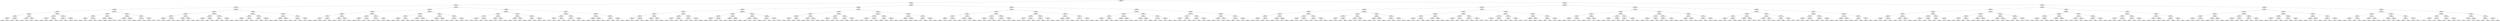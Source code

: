 ## [header material...]
## Command to get the layout: "dot -Teps thisfile > thisfile.eps"
graph "test"
{
node [shape="rectangle", fontsize=10, width=".2", height=".2", margin=0];
graph[fontsize=8];

n000 [label="clustersize = 14060
splitting feature:
((-0.774,0.0155)-(-0.882,0.665))"] ;
n000 -- n001 ;
n001 [label="clustersize = 9080
splitting feature:
((0.281,0.323)-(0.0807,-0.926))"] ;
n001 -- n002 ;
n002 [label="clustersize = 4721
splitting feature:
((-0.244,-0.946)-(-0.939,0.608))"] ;
n002 -- n003 ;
n003 [label="clustersize = 2792
splitting feature:
((-0.477,0.751)-(-0.498,-0.786))"] ;
n003 -- n004 ;
n004 [label="clustersize = 1299
splitting feature:
((-0.0483,-0.931)-(0.187,0.574))"] ;
n004 -- n005 ;
n005 [label="clustersize = 361
splitting feature:
((-0.17,-0.655)-(-0.562,0.0933))"] ;
n005 -- n006 ;
n006 [label="clustersize = 136
splitting feature:
((-0.893,0.0661)-(-0.203,0.151))"] ;
n006 -- n007 ;
n007 [label="clustersize = 53
splitting feature:
((0.502,0.9)-(0.682,0.206))"] ;
n007 -- n008 ;
n008 [label="clustersize = 25
splitting feature:
((-0.495,0.819)-(-0.327,-0.516))"] ;
n008 -- n009 ;
n009 [label="clustersize = 11
pupil avg:
[ 0.18014247  0.09091378]"] ;
n008 -- n010 ;
n010 [label="clustersize = 14
pupil avg:
[-0.13436159 -0.06509125]"] ;
n007 -- n011 ;
n011 [label="clustersize = 28
splitting feature:
((-0.0832,-0.637)-(-0.064,0.937))"] ;
n011 -- n012 ;
n012 [label="clustersize = 22
pupil avg:
[-0.4345742   0.10343981]"] ;
n011 -- n013 ;
n013 [label="clustersize = 6
pupil avg:
[-0.08532318 -0.03379724]"] ;
n006 -- n014 ;
n014 [label="clustersize = 83
splitting feature:
((0.366,0.657)-(-0.256,-0.514))"] ;
n014 -- n015 ;
n015 [label="clustersize = 15
splitting feature:
((-0.737,-0.799)-(0.565,0.271))"] ;
n015 -- n016 ;
n016 [label="clustersize = 4
pupil avg:
[-0.0156041   0.13044885]"] ;
n015 -- n017 ;
n017 [label="clustersize = 11
pupil avg:
[ 0.43195647  0.13746223]"] ;
n014 -- n018 ;
n018 [label="clustersize = 68
splitting feature:
((-0.72,-0.704)-(0.211,-0.621))"] ;
n018 -- n019 ;
n019 [label="clustersize = 24
pupil avg:
[-0.18241536 -0.10053177]"] ;
n018 -- n020 ;
n020 [label="clustersize = 44
pupil avg:
[ 0.07977954  0.03786447]"] ;
n005 -- n021 ;
n021 [label="clustersize = 225
splitting feature:
((-0.714,-0.241)-(0.0846,0.356))"] ;
n021 -- n022 ;
n022 [label="clustersize = 73
splitting feature:
((-0.469,0.865)-(0.122,-0.105))"] ;
n022 -- n023 ;
n023 [label="clustersize = 23
splitting feature:
((0.198,-0.816)-(-0.458,0.0744))"] ;
n023 -- n024 ;
n024 [label="clustersize = 8
pupil avg:
[ 0.22515113  0.09958106]"] ;
n023 -- n025 ;
n025 [label="clustersize = 15
pupil avg:
[ 0.13566548 -0.13944899]"] ;
n022 -- n026 ;
n026 [label="clustersize = 50
splitting feature:
((0.111,-0.981)-(-0.89,0.927))"] ;
n026 -- n027 ;
n027 [label="clustersize = 34
pupil avg:
[-0.05375062  0.0783555 ]"] ;
n026 -- n028 ;
n028 [label="clustersize = 16
pupil avg:
[-0.21090424 -0.10376684]"] ;
n021 -- n029 ;
n029 [label="clustersize = 152
splitting feature:
((-0.854,0.198)-(-0.607,0.244))"] ;
n029 -- n030 ;
n030 [label="clustersize = 13
splitting feature:
((-0.942,-0.136)-(-0.71,-0.575))"] ;
n030 -- n031 ;
n031 [label="clustersize = 9
pupil avg:
[-0.18867106 -0.10089887]"] ;
n030 -- n032 ;
n032 [label="clustersize = 4
pupil avg:
[ 0.25109649  0.16154971]"] ;
n029 -- n033 ;
n033 [label="clustersize = 139
splitting feature:
((-0.42,0.146)-(0.0428,0.192))"] ;
n033 -- n034 ;
n034 [label="clustersize = 49
pupil avg:
[ 0.32594945 -0.03098693]"] ;
n033 -- n035 ;
n035 [label="clustersize = 90
pupil avg:
[ 0.19851493  0.11456814]"] ;
n004 -- n036 ;
n036 [label="clustersize = 938
splitting feature:
((0.535,-0.447)-(-0.81,-0.123))"] ;
n036 -- n037 ;
n037 [label="clustersize = 436
splitting feature:
((0.1,0.657)-(-0.593,0.143))"] ;
n037 -- n038 ;
n038 [label="clustersize = 255
splitting feature:
((0.341,-0.643)-(0.426,0.576))"] ;
n038 -- n039 ;
n039 [label="clustersize = 77
splitting feature:
((0.105,0.269)-(0.923,-0.415))"] ;
n039 -- n040 ;
n040 [label="clustersize = 70
pupil avg:
[ 0.22985344  0.18279036]"] ;
n039 -- n041 ;
n041 [label="clustersize = 7
pupil avg:
[ 0.47310353 -0.03273249]"] ;
n038 -- n042 ;
n042 [label="clustersize = 178
splitting feature:
((0.441,0.748)-(-0.212,0.934))"] ;
n042 -- n043 ;
n043 [label="clustersize = 103
pupil avg:
[ 0.53956602  0.25893485]"] ;
n042 -- n044 ;
n044 [label="clustersize = 75
pupil avg:
[ 0.4206565   0.21011853]"] ;
n037 -- n045 ;
n045 [label="clustersize = 181
splitting feature:
((0.156,-0.534)-(-0.212,0.163))"] ;
n045 -- n046 ;
n046 [label="clustersize = 105
splitting feature:
((-0.0754,0.531)-(0.152,0.163))"] ;
n046 -- n047 ;
n047 [label="clustersize = 12
pupil avg:
[ 0.35677492  0.05870603]"] ;
n046 -- n048 ;
n048 [label="clustersize = 93
pupil avg:
[ 0.14919262  0.26326902]"] ;
n045 -- n049 ;
n049 [label="clustersize = 76
splitting feature:
((0.539,0.326)-(-0.834,-0.283))"] ;
n049 -- n050 ;
n050 [label="clustersize = 64
pupil avg:
[ 0.29740814  0.11959648]"] ;
n049 -- n051 ;
n051 [label="clustersize = 12
pupil avg:
[ 0.39727252 -0.11134265]"] ;
n036 -- n052 ;
n052 [label="clustersize = 502
splitting feature:
((-0.844,-0.0361)-(-0.723,0.622))"] ;
n052 -- n053 ;
n053 [label="clustersize = 268
splitting feature:
((-0.419,0.845)-(0.226,-0.025))"] ;
n053 -- n054 ;
n054 [label="clustersize = 101
splitting feature:
((-0.103,0.963)-(-0.407,-0.293))"] ;
n054 -- n055 ;
n055 [label="clustersize = 44
pupil avg:
[ 0.31274137  0.02379802]"] ;
n054 -- n056 ;
n056 [label="clustersize = 57
pupil avg:
[ 0.10207551 -0.13977285]"] ;
n053 -- n057 ;
n057 [label="clustersize = 167
splitting feature:
((0.0557,0.345)-(-0.00459,-0.239))"] ;
n057 -- n058 ;
n058 [label="clustersize = 87
pupil avg:
[ 0.12150384  0.06406414]"] ;
n057 -- n059 ;
n059 [label="clustersize = 80
pupil avg:
[-0.09490391 -0.01516993]"] ;
n052 -- n060 ;
n060 [label="clustersize = 234
splitting feature:
((-0.229,0.597)-(0.17,0.915))"] ;
n060 -- n061 ;
n061 [label="clustersize = 141
splitting feature:
((-0.0957,-0.146)-(-0.187,0.694))"] ;
n061 -- n062 ;
n062 [label="clustersize = 83
pupil avg:
[ 0.09705405  0.00853616]"] ;
n061 -- n063 ;
n063 [label="clustersize = 58
pupil avg:
[ 0.34569821  0.02662725]"] ;
n060 -- n064 ;
n064 [label="clustersize = 93
splitting feature:
((-0.593,0.131)-(-0.123,0.901))"] ;
n064 -- n065 ;
n065 [label="clustersize = 66
pupil avg:
[ 0.32264509  0.1926445 ]"] ;
n064 -- n066 ;
n066 [label="clustersize = 27
pupil avg:
[ 0.51651762  0.1291996 ]"] ;
n003 -- n067 ;
n067 [label="clustersize = 1493
splitting feature:
((0.983,-0.745)-(-0.0565,0.869))"] ;
n067 -- n068 ;
n068 [label="clustersize = 449
splitting feature:
((0.391,-0.178)-(0.0261,-0.293))"] ;
n068 -- n069 ;
n069 [label="clustersize = 159
splitting feature:
((-0.167,-0.434)-(0.587,0.888))"] ;
n069 -- n070 ;
n070 [label="clustersize = 124
splitting feature:
((-0.0604,0.374)-(0.817,-0.506))"] ;
n070 -- n071 ;
n071 [label="clustersize = 58
splitting feature:
((-0.0533,0.928)-(-0.462,-0.217))"] ;
n071 -- n072 ;
n072 [label="clustersize = 12
pupil avg:
[ 0.04703014  0.06291347]"] ;
n071 -- n073 ;
n073 [label="clustersize = 46
pupil avg:
[-0.33944267  0.19356816]"] ;
n070 -- n074 ;
n074 [label="clustersize = 66
splitting feature:
((0.0205,-0.508)-(0.354,0.794))"] ;
n074 -- n075 ;
n075 [label="clustersize = 55
pupil avg:
[-0.20490471  0.32531564]"] ;
n074 -- n076 ;
n076 [label="clustersize = 11
pupil avg:
[-0.00770171  0.33835684]"] ;
n069 -- n077 ;
n077 [label="clustersize = 35
splitting feature:
((0.66,-0.186)-(0.934,0.447))"] ;
n077 -- n078 ;
n078 [label="clustersize = 23
splitting feature:
((-0.468,0.665)-(-0.403,0.26))"] ;
n078 -- n079 ;
n079 [label="clustersize = 12
pupil avg:
[-0.05455646  0.27179684]"] ;
n078 -- n080 ;
n080 [label="clustersize = 11
pupil avg:
[ 0.28900899  0.27187913]"] ;
n077 -- n081 ;
n081 [label="clustersize = 12
splitting feature:
((-0.525,-0.878)-(-0.129,-0.837))"] ;
n081 -- n082 ;
n082 [label="clustersize = 7
pupil avg:
[-0.38154783  0.38424972]"] ;
n081 -- n083 ;
n083 [label="clustersize = 5
pupil avg:
[-0.02518233  0.1985843 ]"] ;
n068 -- n084 ;
n084 [label="clustersize = 290
splitting feature:
((-0.0303,0.433)-(-0.192,-0.397))"] ;
n084 -- n085 ;
n085 [label="clustersize = 78
splitting feature:
((-0.864,0.582)-(0.0904,0.561))"] ;
n085 -- n086 ;
n086 [label="clustersize = 12
splitting feature:
((0.107,0.533)-(-0.369,0.0834))"] ;
n086 -- n087 ;
n087 [label="clustersize = 4
pupil avg:
[ 0.00689291  0.2180543 ]"] ;
n086 -- n088 ;
n088 [label="clustersize = 8
pupil avg:
[ 0.28835041 -0.10731785]"] ;
n085 -- n089 ;
n089 [label="clustersize = 66
splitting feature:
((0.604,0.387)-(-0.529,0.622))"] ;
n089 -- n090 ;
n090 [label="clustersize = 41
pupil avg:
[-0.30163528  0.1889974 ]"] ;
n089 -- n091 ;
n091 [label="clustersize = 25
pupil avg:
[-0.0713953   0.10751431]"] ;
n084 -- n092 ;
n092 [label="clustersize = 212
splitting feature:
((0.488,-0.302)-(-0.416,-0.0968))"] ;
n092 -- n093 ;
n093 [label="clustersize = 91
splitting feature:
((-0.884,0.149)-(0.137,-0.721))"] ;
n093 -- n094 ;
n094 [label="clustersize = 39
pupil avg:
[-0.2530161   0.11089013]"] ;
n093 -- n095 ;
n095 [label="clustersize = 52
pupil avg:
[-0.38495004  0.17161467]"] ;
n092 -- n096 ;
n096 [label="clustersize = 121
splitting feature:
((0.249,0.36)-(-0.356,0.443))"] ;
n096 -- n097 ;
n097 [label="clustersize = 63
pupil avg:
[-0.34038813  0.05169393]"] ;
n096 -- n098 ;
n098 [label="clustersize = 58
pupil avg:
[-0.31313859 -0.15630091]"] ;
n067 -- n099 ;
n099 [label="clustersize = 1044
splitting feature:
((0.144,0.93)-(0.892,0.258))"] ;
n099 -- n100 ;
n100 [label="clustersize = 775
splitting feature:
((-0.843,-0.539)-(0.148,0.271))"] ;
n100 -- n101 ;
n101 [label="clustersize = 177
splitting feature:
((-0.962,0.84)-(-0.125,0.823))"] ;
n101 -- n102 ;
n102 [label="clustersize = 32
splitting feature:
((0.407,-0.858)-(-0.693,-0.709))"] ;
n102 -- n103 ;
n103 [label="clustersize = 7
pupil avg:
[ 0.00503388  0.01819289]"] ;
n102 -- n104 ;
n104 [label="clustersize = 25
pupil avg:
[-0.42102133 -0.04398122]"] ;
n101 -- n105 ;
n105 [label="clustersize = 145
splitting feature:
((-0.199,0.288)-(0.226,-0.891))"] ;
n105 -- n106 ;
n106 [label="clustersize = 110
pupil avg:
[ 0.00796459 -0.02390163]"] ;
n105 -- n107 ;
n107 [label="clustersize = 35
pupil avg:
[-0.14991586  0.09093838]"] ;
n100 -- n108 ;
n108 [label="clustersize = 598
splitting feature:
((-0.139,0.815)-(-0.294,-0.587))"] ;
n108 -- n109 ;
n109 [label="clustersize = 289
splitting feature:
((-0.955,0.825)-(0.849,-0.212))"] ;
n109 -- n110 ;
n110 [label="clustersize = 51
pupil avg:
[ 0.13771675 -0.02186332]"] ;
n109 -- n111 ;
n111 [label="clustersize = 238
pupil avg:
[ 0.15085317  0.15873119]"] ;
n108 -- n112 ;
n112 [label="clustersize = 309
splitting feature:
((-0.323,-0.899)-(-0.00939,0.899))"] ;
n112 -- n113 ;
n113 [label="clustersize = 176
pupil avg:
[-0.06650227  0.1139308 ]"] ;
n112 -- n114 ;
n114 [label="clustersize = 133
pupil avg:
[ 0.14748983  0.09705456]"] ;
n099 -- n115 ;
n115 [label="clustersize = 269
splitting feature:
((-0.992,-0.19)-(-0.605,-0.522))"] ;
n115 -- n116 ;
n116 [label="clustersize = 87
splitting feature:
((0.0919,0.111)-(-0.374,-0.623))"] ;
n116 -- n117 ;
n117 [label="clustersize = 38
splitting feature:
((-0.915,-0.92)-(0.692,-0.473))"] ;
n117 -- n118 ;
n118 [label="clustersize = 25
pupil avg:
[-0.26586338 -0.06409716]"] ;
n117 -- n119 ;
n119 [label="clustersize = 13
pupil avg:
[ 0.0016615   0.00950339]"] ;
n116 -- n120 ;
n120 [label="clustersize = 49
splitting feature:
((-0.197,-0.359)-(0.0905,-0.114))"] ;
n120 -- n121 ;
n121 [label="clustersize = 41
pupil avg:
[-0.39143512 -0.18863887]"] ;
n120 -- n122 ;
n122 [label="clustersize = 8
pupil avg:
[-0.15968476  0.00572344]"] ;
n115 -- n123 ;
n123 [label="clustersize = 182
splitting feature:
((0.884,-0.71)-(-0.871,0.591))"] ;
n123 -- n124 ;
n124 [label="clustersize = 91
splitting feature:
((-0.219,0.933)-(-0.0566,-0.403))"] ;
n124 -- n125 ;
n125 [label="clustersize = 13
pupil avg:
[ 0.10737293  0.1813038 ]"] ;
n124 -- n126 ;
n126 [label="clustersize = 78
pupil avg:
[-0.17950995  0.17949851]"] ;
n123 -- n127 ;
n127 [label="clustersize = 91
splitting feature:
((0.0119,-0.2)-(0.0397,0.851))"] ;
n127 -- n128 ;
n128 [label="clustersize = 74
pupil avg:
[-0.02239865 -0.01171075]"] ;
n127 -- n129 ;
n129 [label="clustersize = 17
pupil avg:
[ 0.25699292  0.09592945]"] ;
n002 -- n130 ;
n130 [label="clustersize = 1929
splitting feature:
((0.171,0.222)-(-0.424,0.801))"] ;
n130 -- n131 ;
n131 [label="clustersize = 1359
splitting feature:
((0.461,0.729)-(-0.44,0.612))"] ;
n131 -- n132 ;
n132 [label="clustersize = 482
splitting feature:
((0.205,0.532)-(0.486,0.0825))"] ;
n132 -- n133 ;
n133 [label="clustersize = 342
splitting feature:
((-0.827,0.968)-(0.0483,-0.654))"] ;
n133 -- n134 ;
n134 [label="clustersize = 160
splitting feature:
((0.17,-0.404)-(-0.618,-0.733))"] ;
n134 -- n135 ;
n135 [label="clustersize = 123
splitting feature:
((-0.57,0.346)-(0.115,0.712))"] ;
n135 -- n136 ;
n136 [label="clustersize = 33
pupil avg:
[ 0.30584799  0.10976984]"] ;
n135 -- n137 ;
n137 [label="clustersize = 90
pupil avg:
[ 0.44458343  0.10644611]"] ;
n134 -- n138 ;
n138 [label="clustersize = 37
splitting feature:
((-0.0239,-0.235)-(-0.35,0.816))"] ;
n138 -- n139 ;
n139 [label="clustersize = 22
pupil avg:
[ 0.33806921  0.08066333]"] ;
n138 -- n140 ;
n140 [label="clustersize = 15
pupil avg:
[ 0.18570802  0.00816633]"] ;
n133 -- n141 ;
n141 [label="clustersize = 182
splitting feature:
((-0.469,-0.922)-(-0.216,0.939))"] ;
n141 -- n142 ;
n142 [label="clustersize = 55
splitting feature:
((0.17,-0.303)-(-0.0235,0.521))"] ;
n142 -- n143 ;
n143 [label="clustersize = 27
pupil avg:
[-0.06718689  0.13152347]"] ;
n142 -- n144 ;
n144 [label="clustersize = 28
pupil avg:
[ 0.17561901  0.08226594]"] ;
n141 -- n145 ;
n145 [label="clustersize = 127
splitting feature:
((-0.00919,0.0195)-(0.261,0.571))"] ;
n145 -- n146 ;
n146 [label="clustersize = 71
pupil avg:
[ 0.20263667  0.04001424]"] ;
n145 -- n147 ;
n147 [label="clustersize = 56
pupil avg:
[ 0.38914373  0.12476504]"] ;
n132 -- n148 ;
n148 [label="clustersize = 140
splitting feature:
((0.754,-0.928)-(-0.313,0.917))"] ;
n148 -- n149 ;
n149 [label="clustersize = 53
splitting feature:
((-0.621,0.319)-(-0.985,0.409))"] ;
n149 -- n150 ;
n150 [label="clustersize = 28
splitting feature:
((0.658,-0.368)-(-0.865,-0.332))"] ;
n150 -- n151 ;
n151 [label="clustersize = 18
pupil avg:
[ 0.15726469  0.21023988]"] ;
n150 -- n152 ;
n152 [label="clustersize = 10
pupil avg:
[ 0.0856142   0.07802744]"] ;
n149 -- n153 ;
n153 [label="clustersize = 25
splitting feature:
((-0.757,0.22)-(0.202,-0.419))"] ;
n153 -- n154 ;
n154 [label="clustersize = 15
pupil avg:
[ 0.11427305  0.17564636]"] ;
n153 -- n155 ;
n155 [label="clustersize = 10
pupil avg:
[-0.25960573  0.30542135]"] ;
n148 -- n156 ;
n156 [label="clustersize = 87
splitting feature:
((0.0881,-0.533)-(0.997,0.927))"] ;
n156 -- n157 ;
n157 [label="clustersize = 79
splitting feature:
((0.717,-0.354)-(0.202,0.313))"] ;
n157 -- n158 ;
n158 [label="clustersize = 5
pupil avg:
[ 0.56614386  0.13745255]"] ;
n157 -- n159 ;
n159 [label="clustersize = 74
pupil avg:
[ 0.14552794  0.08410177]"] ;
n156 -- n160 ;
n160 [label="clustersize = 8
splitting feature:
((0.763,0.121)-(0.58,0.999))"] ;
n160 -- n161 ;
n161 [label="clustersize = 4
pupil avg:
[-0.02681159 -0.01666667]"] ;
n160 -- n162 ;
n162 [label="clustersize = 4
pupil avg:
[-0.33557856 -0.04894432]"] ;
n131 -- n163 ;
n163 [label="clustersize = 877
splitting feature:
((-0.0947,0.93)-(0.0258,-0.869))"] ;
n163 -- n164 ;
n164 [label="clustersize = 658
splitting feature:
((0.835,-0.514)-(0.389,-0.734))"] ;
n164 -- n165 ;
n165 [label="clustersize = 235
splitting feature:
((0.14,-0.157)-(-0.157,0.894))"] ;
n165 -- n166 ;
n166 [label="clustersize = 124
splitting feature:
((0.225,0.985)-(-0.302,0.249))"] ;
n166 -- n167 ;
n167 [label="clustersize = 24
pupil avg:
[ 0.30687695  0.19305326]"] ;
n166 -- n168 ;
n168 [label="clustersize = 100
pupil avg:
[-0.05648378 -0.02249215]"] ;
n165 -- n169 ;
n169 [label="clustersize = 111
splitting feature:
((0.391,0.467)-(0.43,-0.3))"] ;
n169 -- n170 ;
n170 [label="clustersize = 106
pupil avg:
[ 0.17210883 -0.0385905 ]"] ;
n169 -- n171 ;
n171 [label="clustersize = 5
pupil avg:
[ 0.66816935  0.0388317 ]"] ;
n164 -- n172 ;
n172 [label="clustersize = 423
splitting feature:
((-0.837,-0.233)-(0.299,0.369))"] ;
n172 -- n173 ;
n173 [label="clustersize = 225
splitting feature:
((-0.661,-0.747)-(-0.381,0.188))"] ;
n173 -- n174 ;
n174 [label="clustersize = 71
pupil avg:
[ 0.18105289  0.04318448]"] ;
n173 -- n175 ;
n175 [label="clustersize = 154
pupil avg:
[ 0.19911074 -0.07503419]"] ;
n172 -- n176 ;
n176 [label="clustersize = 198
splitting feature:
((-0.209,0.171)-(-0.835,-0.203))"] ;
n176 -- n177 ;
n177 [label="clustersize = 163
pupil avg:
[ 0.27190985  0.04445489]"] ;
n176 -- n178 ;
n178 [label="clustersize = 35
pupil avg:
[ 0.26675606  0.16774202]"] ;
n163 -- n179 ;
n179 [label="clustersize = 219
splitting feature:
((-0.257,0.929)-(-0.657,-0.575))"] ;
n179 -- n180 ;
n180 [label="clustersize = 38
splitting feature:
((0.704,0.474)-(-0.247,0.635))"] ;
n180 -- n181 ;
n181 [label="clustersize = 10
splitting feature:
((-0.958,0.853)-(-0.185,0.558))"] ;
n181 -- n182 ;
n182 [label="clustersize = 4
pupil avg:
[-0.01655983  0.26666667]"] ;
n181 -- n183 ;
n183 [label="clustersize = 6
pupil avg:
[ 0.25073981  0.18266092]"] ;
n180 -- n184 ;
n184 [label="clustersize = 28
splitting feature:
((-0.568,-0.705)-(-0.985,-0.827))"] ;
n184 -- n185 ;
n185 [label="clustersize = 21
pupil avg:
[ 0.38067716 -0.10598613]"] ;
n184 -- n186 ;
n186 [label="clustersize = 7
pupil avg:
[ 0.10592187 -0.02201825]"] ;
n179 -- n187 ;
n187 [label="clustersize = 181
splitting feature:
((0.777,-0.385)-(-0.449,0.318))"] ;
n187 -- n188 ;
n188 [label="clustersize = 32
splitting feature:
((-0.828,-0.679)-(-0.145,0.187))"] ;
n188 -- n189 ;
n189 [label="clustersize = 9
pupil avg:
[-0.01553555  0.20713896]"] ;
n188 -- n190 ;
n190 [label="clustersize = 23
pupil avg:
[ 0.19405721  0.05043564]"] ;
n187 -- n191 ;
n191 [label="clustersize = 149
splitting feature:
((0.78,0.412)-(0.918,-0.618))"] ;
n191 -- n192 ;
n192 [label="clustersize = 72
pupil avg:
[ 0.01593159  0.00553455]"] ;
n191 -- n193 ;
n193 [label="clustersize = 77
pupil avg:
[-0.17162627 -0.04072198]"] ;
n130 -- n194 ;
n194 [label="clustersize = 570
splitting feature:
((0.0766,0.163)-(-0.393,0.907))"] ;
n194 -- n195 ;
n195 [label="clustersize = 199
splitting feature:
((-0.00389,-0.24)-(-0.339,0.49))"] ;
n195 -- n196 ;
n196 [label="clustersize = 91
splitting feature:
((-0.017,0.768)-(0.042,-0.25))"] ;
n196 -- n197 ;
n197 [label="clustersize = 38
splitting feature:
((-0.638,-0.267)-(-0.61,0.98))"] ;
n197 -- n198 ;
n198 [label="clustersize = 18
splitting feature:
((-0.941,-0.187)-(-0.446,-0.996))"] ;
n198 -- n199 ;
n199 [label="clustersize = 14
pupil avg:
[ 0.1720739   0.08545102]"] ;
n198 -- n200 ;
n200 [label="clustersize = 4
pupil avg:
[ 0.5193584   0.13566951]"] ;
n197 -- n201 ;
n201 [label="clustersize = 20
splitting feature:
((-0.879,-0.0249)-(-0.27,0.939))"] ;
n201 -- n202 ;
n202 [label="clustersize = 4
pupil avg:
[ 0.20042894  0.04233167]"] ;
n201 -- n203 ;
n203 [label="clustersize = 16
pupil avg:
[ 0.58315172  0.12983513]"] ;
n196 -- n204 ;
n204 [label="clustersize = 53
splitting feature:
((0.988,-0.267)-(0.604,-0.179))"] ;
n204 -- n205 ;
n205 [label="clustersize = 9
splitting feature:
((-0.428,-0.183)-(-0.725,0.292))"] ;
n205 -- n206 ;
n206 [label="clustersize = 5
pupil avg:
[ 0.4155973  -0.18897531]"] ;
n205 -- n207 ;
n207 [label="clustersize = 4
pupil avg:
[ 0.22380921  0.11524159]"] ;
n204 -- n208 ;
n208 [label="clustersize = 44
splitting feature:
((-0.931,-0.325)-(0.758,0.43))"] ;
n208 -- n209 ;
n209 [label="clustersize = 24
pupil avg:
[-0.08380426 -0.00996189]"] ;
n208 -- n210 ;
n210 [label="clustersize = 20
pupil avg:
[ 0.15275661  0.12487802]"] ;
n195 -- n211 ;
n211 [label="clustersize = 108
splitting feature:
((0.501,0.872)-(-0.223,-0.79))"] ;
n211 -- n212 ;
n212 [label="clustersize = 41
splitting feature:
((-0.333,0.547)-(0.218,0.432))"] ;
n212 -- n213 ;
n213 [label="clustersize = 32
splitting feature:
((0.301,0.59)-(0.364,-0.294))"] ;
n213 -- n214 ;
n214 [label="clustersize = 27
pupil avg:
[ 0.32281954 -0.1068505 ]"] ;
n213 -- n215 ;
n215 [label="clustersize = 5
pupil avg:
[ 0.73205294 -0.0959469 ]"] ;
n212 -- n216 ;
n216 [label="clustersize = 9
splitting feature:
((-0.419,-0.614)-(0.804,0.548))"] ;
n216 -- n217 ;
n217 [label="clustersize = 5
pupil avg:
[-0.08934335 -0.12484478]"] ;
n216 -- n218 ;
n218 [label="clustersize = 4
pupil avg:
[ 0.46594579  0.08354602]"] ;
n211 -- n219 ;
n219 [label="clustersize = 67
splitting feature:
((0.663,0.619)-(0.959,-0.163))"] ;
n219 -- n220 ;
n220 [label="clustersize = 49
splitting feature:
((-0.84,-0.634)-(0.83,0.803))"] ;
n220 -- n221 ;
n221 [label="clustersize = 36
pupil avg:
[ 0.26083473 -0.1372171 ]"] ;
n220 -- n222 ;
n222 [label="clustersize = 13
pupil avg:
[ 0.1017634  -0.08027944]"] ;
n219 -- n223 ;
n223 [label="clustersize = 18
splitting feature:
((-0.667,0.362)-(-0.0583,-0.0624))"] ;
n223 -- n224 ;
n224 [label="clustersize = 5
pupil avg:
[ 0.15334996 -0.21655786]"] ;
n223 -- n225 ;
n225 [label="clustersize = 13
pupil avg:
[-0.02921758 -0.13212186]"] ;
n194 -- n226 ;
n226 [label="clustersize = 371
splitting feature:
((0.396,0.499)-(-0.472,0.244))"] ;
n226 -- n227 ;
n227 [label="clustersize = 63
splitting feature:
((0.205,-0.475)-(-0.0613,-0.924))"] ;
n227 -- n228 ;
n228 [label="clustersize = 47
splitting feature:
((0.38,0.508)-(0.0997,-0.283))"] ;
n228 -- n229 ;
n229 [label="clustersize = 30
splitting feature:
((0.22,-0.56)-(0.571,-0.404))"] ;
n229 -- n230 ;
n230 [label="clustersize = 18
pupil avg:
[ 0.50060268  0.12718614]"] ;
n229 -- n231 ;
n231 [label="clustersize = 12
pupil avg:
[ 0.65059223  0.17034854]"] ;
n228 -- n232 ;
n232 [label="clustersize = 17
splitting feature:
((-0.404,0.178)-(0.855,0.707))"] ;
n232 -- n233 ;
n233 [label="clustersize = 13
pupil avg:
[ 0.53932161 -0.08145478]"] ;
n232 -- n234 ;
n234 [label="clustersize = 4
pupil avg:
[ 0.27309041  0.10035991]"] ;
n227 -- n235 ;
n235 [label="clustersize = 16
splitting feature:
((-0.422,-0.586)-(-0.0185,0.987))"] ;
n235 -- n236 ;
n236 [label="clustersize = 8
splitting feature:
((-0.782,-0.779)-(0.258,-0.0965))"] ;
n236 -- n237 ;
n237 [label="clustersize = 4
pupil avg:
[-0.29008779 -0.09621759]"] ;
n236 -- n238 ;
n238 [label="clustersize = 4
pupil avg:
[-0.17884197  0.11266041]"] ;
n235 -- n239 ;
n239 [label="clustersize = 8
splitting feature:
((0.999,-0.419)-(0.993,-0.525))"] ;
n239 -- n240 ;
n240 [label="clustersize = 4
pupil avg:
[ 0.41796604 -0.09468122]"] ;
n239 -- n241 ;
n241 [label="clustersize = 4
pupil avg:
[ 0.52779263  0.07548891]"] ;
n226 -- n242 ;
n242 [label="clustersize = 308
splitting feature:
((-0.0297,0.452)-(-0.215,0.228))"] ;
n242 -- n243 ;
n243 [label="clustersize = 176
splitting feature:
((0.218,0.766)-(-0.859,0.3))"] ;
n243 -- n244 ;
n244 [label="clustersize = 57
splitting feature:
((-0.609,-0.597)-(0.846,0.106))"] ;
n244 -- n245 ;
n245 [label="clustersize = 32
pupil avg:
[ 0.62455392 -0.13725513]"] ;
n244 -- n246 ;
n246 [label="clustersize = 25
pupil avg:
[ 0.46182049 -0.01259734]"] ;
n243 -- n247 ;
n247 [label="clustersize = 119
splitting feature:
((-0.245,0.564)-(-0.846,-0.188))"] ;
n247 -- n248 ;
n248 [label="clustersize = 82
pupil avg:
[ 0.49612522 -0.20750929]"] ;
n247 -- n249 ;
n249 [label="clustersize = 37
pupil avg:
[ 0.35823055 -0.15594747]"] ;
n242 -- n250 ;
n250 [label="clustersize = 132
splitting feature:
((0.673,0.00934)-(0.524,0.712))"] ;
n250 -- n251 ;
n251 [label="clustersize = 56
splitting feature:
((-0.425,0.947)-(-0.179,0.169))"] ;
n251 -- n252 ;
n252 [label="clustersize = 9
pupil avg:
[ 0.51386889 -0.27941035]"] ;
n251 -- n253 ;
n253 [label="clustersize = 47
pupil avg:
[ 0.21080786 -0.182476  ]"] ;
n250 -- n254 ;
n254 [label="clustersize = 76
splitting feature:
((-0.363,-0.393)-(-0.535,-0.202))"] ;
n254 -- n255 ;
n255 [label="clustersize = 24
pupil avg:
[ 0.25549488 -0.20303143]"] ;
n254 -- n256 ;
n256 [label="clustersize = 52
pupil avg:
[ 0.46209421 -0.243613  ]"] ;
n001 -- n257 ;
n257 [label="clustersize = 4359
splitting feature:
((-0.107,0.852)-(0.647,0.371))"] ;
n257 -- n258 ;
n258 [label="clustersize = 2875
splitting feature:
((-0.371,-0.501)-(-0.99,0.377))"] ;
n258 -- n259 ;
n259 [label="clustersize = 2136
splitting feature:
((-0.881,0.056)-(0.985,-0.974))"] ;
n259 -- n260 ;
n260 [label="clustersize = 1497
splitting feature:
((-0.304,0.826)-(-0.889,-0.75))"] ;
n260 -- n261 ;
n261 [label="clustersize = 788
splitting feature:
((-0.198,0.251)-(-0.494,-0.763))"] ;
n261 -- n262 ;
n262 [label="clustersize = 525
splitting feature:
((-0.508,0.687)-(-0.152,-0.501))"] ;
n262 -- n263 ;
n263 [label="clustersize = 136
splitting feature:
((0.262,-0.687)-(-0.477,0.977))"] ;
n263 -- n264 ;
n264 [label="clustersize = 57
pupil avg:
[ 0.06998339 -0.05139926]"] ;
n263 -- n265 ;
n265 [label="clustersize = 79
pupil avg:
[ 0.28608384 -0.12404485]"] ;
n262 -- n266 ;
n266 [label="clustersize = 389
splitting feature:
((-0.215,0.398)-(0.0668,-0.397))"] ;
n266 -- n267 ;
n267 [label="clustersize = 248
pupil avg:
[ 0.08678386 -0.04334088]"] ;
n266 -- n268 ;
n268 [label="clustersize = 141
pupil avg:
[-0.10001719 -0.0046905 ]"] ;
n261 -- n269 ;
n269 [label="clustersize = 263
splitting feature:
((0.642,-0.262)-(0.82,0.91))"] ;
n269 -- n270 ;
n270 [label="clustersize = 156
splitting feature:
((-0.464,0.503)-(-0.461,-0.191))"] ;
n270 -- n271 ;
n271 [label="clustersize = 30
pupil avg:
[ 0.25616669 -0.05404249]"] ;
n270 -- n272 ;
n272 [label="clustersize = 126
pupil avg:
[-0.10599739  0.0219988 ]"] ;
n269 -- n273 ;
n273 [label="clustersize = 107
splitting feature:
((-0.0173,0.29)-(-0.314,-0.0723))"] ;
n273 -- n274 ;
n274 [label="clustersize = 35
pupil avg:
[-0.00014364 -0.02205015]"] ;
n273 -- n275 ;
n275 [label="clustersize = 72
pupil avg:
[-0.25681829 -0.20919076]"] ;
n260 -- n276 ;
n276 [label="clustersize = 709
splitting feature:
((-0.31,-0.392)-(0.11,-0.105))"] ;
n276 -- n277 ;
n277 [label="clustersize = 388
splitting feature:
((-0.617,0.0996)-(0.203,0.542))"] ;
n277 -- n278 ;
n278 [label="clustersize = 319
splitting feature:
((-0.562,-0.598)-(-0.17,0.687))"] ;
n278 -- n279 ;
n279 [label="clustersize = 222
pupil avg:
[-0.35351745 -0.17682013]"] ;
n278 -- n280 ;
n280 [label="clustersize = 97
pupil avg:
[-0.10226297 -0.11753056]"] ;
n277 -- n281 ;
n281 [label="clustersize = 69
splitting feature:
((-0.0435,-0.421)-(0.227,0.0647))"] ;
n281 -- n282 ;
n282 [label="clustersize = 49
pupil avg:
[-0.25453351 -0.07877771]"] ;
n281 -- n283 ;
n283 [label="clustersize = 20
pupil avg:
[ 0.0535123   0.02778692]"] ;
n276 -- n284 ;
n284 [label="clustersize = 321
splitting feature:
((-0.101,0.918)-(0.0233,-0.702))"] ;
n284 -- n285 ;
n285 [label="clustersize = 64
splitting feature:
((-0.139,-0.287)-(0.213,0.595))"] ;
n285 -- n286 ;
n286 [label="clustersize = 44
pupil avg:
[-0.08921325 -0.01991163]"] ;
n285 -- n287 ;
n287 [label="clustersize = 20
pupil avg:
[ 0.43053434  0.10626611]"] ;
n284 -- n288 ;
n288 [label="clustersize = 257
splitting feature:
((0.138,0.0444)-(0.261,-0.557))"] ;
n288 -- n289 ;
n289 [label="clustersize = 177
pupil avg:
[-0.10371455  0.03060239]"] ;
n288 -- n290 ;
n290 [label="clustersize = 80
pupil avg:
[-0.26048605  0.03988282]"] ;
n259 -- n291 ;
n291 [label="clustersize = 639
splitting feature:
((0.0669,-0.606)-(-0.547,0.783))"] ;
n291 -- n292 ;
n292 [label="clustersize = 424
splitting feature:
((0.372,-0.065)-(-0.96,-0.587))"] ;
n292 -- n293 ;
n293 [label="clustersize = 292
splitting feature:
((0.768,-0.32)-(-0.12,0.733))"] ;
n293 -- n294 ;
n294 [label="clustersize = 65
splitting feature:
((-0.219,0.496)-(-0.219,-0.925))"] ;
n294 -- n295 ;
n295 [label="clustersize = 16
pupil avg:
[ 0.03013604  0.08024908]"] ;
n294 -- n296 ;
n296 [label="clustersize = 49
pupil avg:
[-0.29861416  0.18537241]"] ;
n293 -- n297 ;
n297 [label="clustersize = 227
splitting feature:
((0.0884,-0.962)-(-0.976,-0.968))"] ;
n297 -- n298 ;
n298 [label="clustersize = 183
pupil avg:
[-0.04510178  0.09690282]"] ;
n297 -- n299 ;
n299 [label="clustersize = 44
pupil avg:
[ 0.18304542  0.02258652]"] ;
n292 -- n300 ;
n300 [label="clustersize = 132
splitting feature:
((0.3,-0.339)-(-0.234,0.797))"] ;
n300 -- n301 ;
n301 [label="clustersize = 43
splitting feature:
((-0.286,0.606)-(-0.323,-0.442))"] ;
n301 -- n302 ;
n302 [label="clustersize = 21
pupil avg:
[ 0.19643338  0.0048228 ]"] ;
n301 -- n303 ;
n303 [label="clustersize = 22
pupil avg:
[-0.35078107  0.02428402]"] ;
n300 -- n304 ;
n304 [label="clustersize = 89
splitting feature:
((0.723,-0.828)-(0.591,0.522))"] ;
n304 -- n305 ;
n305 [label="clustersize = 60
pupil avg:
[ 0.41340688 -0.03505882]"] ;
n304 -- n306 ;
n306 [label="clustersize = 29
pupil avg:
[ 0.02396615 -0.0867051 ]"] ;
n291 -- n307 ;
n307 [label="clustersize = 215
splitting feature:
((0.682,0.801)-(-0.997,-0.416))"] ;
n307 -- n308 ;
n308 [label="clustersize = 85
splitting feature:
((-0.163,-0.182)-(0.0685,0.827))"] ;
n308 -- n309 ;
n309 [label="clustersize = 46
splitting feature:
((-0.384,-0.721)-(-0.316,0.697))"] ;
n309 -- n310 ;
n310 [label="clustersize = 25
pupil avg:
[-0.16785558  0.01119837]"] ;
n309 -- n311 ;
n311 [label="clustersize = 21
pupil avg:
[ 0.22439046 -0.06416978]"] ;
n308 -- n312 ;
n312 [label="clustersize = 39
splitting feature:
((-0.511,-0.784)-(-0.427,-0.993))"] ;
n312 -- n313 ;
n313 [label="clustersize = 14
pupil avg:
[ 0.17878302  0.06371039]"] ;
n312 -- n314 ;
n314 [label="clustersize = 25
pupil avg:
[ 0.53736105  0.16966286]"] ;
n307 -- n315 ;
n315 [label="clustersize = 130
splitting feature:
((-0.434,0.0996)-(-0.323,0.966))"] ;
n315 -- n316 ;
n316 [label="clustersize = 49
splitting feature:
((-0.398,0.821)-(-0.354,0.209))"] ;
n316 -- n317 ;
n317 [label="clustersize = 21
pupil avg:
[ 0.38731469 -0.1264417 ]"] ;
n316 -- n318 ;
n318 [label="clustersize = 28
pupil avg:
[ 0.17122185 -0.26841291]"] ;
n315 -- n319 ;
n319 [label="clustersize = 81
splitting feature:
((-0.493,-0.237)-(0.147,-0.98))"] ;
n319 -- n320 ;
n320 [label="clustersize = 22
pupil avg:
[ 0.47222193 -0.21674947]"] ;
n319 -- n321 ;
n321 [label="clustersize = 59
pupil avg:
[ 0.59552718  0.01747334]"] ;
n258 -- n322 ;
n322 [label="clustersize = 739
splitting feature:
((-0.13,0.899)-(0.162,-0.34))"] ;
n322 -- n323 ;
n323 [label="clustersize = 481
splitting feature:
((0.093,-0.7)-(0.55,0.432))"] ;
n323 -- n324 ;
n324 [label="clustersize = 390
splitting feature:
((0.11,-0.0637)-(-0.979,0.917))"] ;
n324 -- n325 ;
n325 [label="clustersize = 258
splitting feature:
((-0.0353,0.55)-(-0.895,-0.391))"] ;
n325 -- n326 ;
n326 [label="clustersize = 97
splitting feature:
((-0.739,-0.406)-(0.14,-0.451))"] ;
n326 -- n327 ;
n327 [label="clustersize = 50
pupil avg:
[ 0.14181655 -0.06111277]"] ;
n326 -- n328 ;
n328 [label="clustersize = 47
pupil avg:
[ 0.42033264 -0.0886292 ]"] ;
n325 -- n329 ;
n329 [label="clustersize = 161
splitting feature:
((0.709,-0.45)-(-0.808,-0.955))"] ;
n329 -- n330 ;
n330 [label="clustersize = 21
pupil avg:
[ 0.23668362 -0.08809805]"] ;
n329 -- n331 ;
n331 [label="clustersize = 140
pupil avg:
[ 0.0536631  -0.04001147]"] ;
n324 -- n332 ;
n332 [label="clustersize = 132
splitting feature:
((0.714,-0.667)-(0.49,0.587))"] ;
n332 -- n333 ;
n333 [label="clustersize = 88
splitting feature:
((0.874,0.127)-(-0.794,-0.531))"] ;
n333 -- n334 ;
n334 [label="clustersize = 8
pupil avg:
[ 0.6988922 -0.2093006]"] ;
n333 -- n335 ;
n335 [label="clustersize = 80
pupil avg:
[ 0.34622339 -0.1331652 ]"] ;
n332 -- n336 ;
n336 [label="clustersize = 44
splitting feature:
((0.366,-0.0771)-(-0.634,0.764))"] ;
n336 -- n337 ;
n337 [label="clustersize = 16
pupil avg:
[ 0.33921533 -0.15516774]"] ;
n336 -- n338 ;
n338 [label="clustersize = 28
pupil avg:
[ 0.08486766 -0.17498831]"] ;
n323 -- n339 ;
n339 [label="clustersize = 91
splitting feature:
((0.296,0.693)-(-0.206,-0.0725))"] ;
n339 -- n340 ;
n340 [label="clustersize = 42
splitting feature:
((0.13,-0.0299)-(-0.458,-0.237))"] ;
n340 -- n341 ;
n341 [label="clustersize = 31
splitting feature:
((-0.0706,-0.604)-(0.429,-0.592))"] ;
n341 -- n342 ;
n342 [label="clustersize = 9
pupil avg:
[ 0.4808562   0.08384204]"] ;
n341 -- n343 ;
n343 [label="clustersize = 22
pupil avg:
[ 0.62818137  0.20280108]"] ;
n340 -- n344 ;
n344 [label="clustersize = 11
splitting feature:
((-0.0222,0.25)-(0.139,-0.904))"] ;
n344 -- n345 ;
n345 [label="clustersize = 7
pupil avg:
[ 0.34210234 -0.16090119]"] ;
n344 -- n346 ;
n346 [label="clustersize = 4
pupil avg:
[ 0.57017235 -0.07374088]"] ;
n339 -- n347 ;
n347 [label="clustersize = 49
splitting feature:
((-0.596,-0.29)-(-0.131,0.857))"] ;
n347 -- n348 ;
n348 [label="clustersize = 8
splitting feature:
((0.301,-0.271)-(0.318,0.423))"] ;
n348 -- n349 ;
n349 [label="clustersize = 4
pupil avg:
[ 0.0508547   0.04349978]"] ;
n348 -- n350 ;
n350 [label="clustersize = 4
pupil avg:
[-0.05681818 -0.03991841]"] ;
n347 -- n351 ;
n351 [label="clustersize = 41
splitting feature:
((-0.967,-0.3)-(-0.0291,0.872))"] ;
n351 -- n352 ;
n352 [label="clustersize = 17
pupil avg:
[ 0.1460753  -0.08281011]"] ;
n351 -- n353 ;
n353 [label="clustersize = 24
pupil avg:
[ 0.49071365 -0.11704693]"] ;
n322 -- n354 ;
n354 [label="clustersize = 258
splitting feature:
((-0.322,-0.607)-(0.0626,-0.216))"] ;
n354 -- n355 ;
n355 [label="clustersize = 78
splitting feature:
((0.145,-0.523)-(0.0872,-0.0204))"] ;
n355 -- n356 ;
n356 [label="clustersize = 39
splitting feature:
((0.889,-0.441)-(-0.696,-0.992))"] ;
n356 -- n357 ;
n357 [label="clustersize = 21
splitting feature:
((-0.737,-0.0502)-(-0.592,0.797))"] ;
n357 -- n358 ;
n358 [label="clustersize = 12
pupil avg:
[ 0.34416352 -0.06772281]"] ;
n357 -- n359 ;
n359 [label="clustersize = 9
pupil avg:
[ 0.46240841 -0.30999055]"] ;
n356 -- n360 ;
n360 [label="clustersize = 18
splitting feature:
((0.478,0.492)-(0.696,0.162))"] ;
n360 -- n361 ;
n361 [label="clustersize = 11
pupil avg:
[ 0.24137564 -0.18408101]"] ;
n360 -- n362 ;
n362 [label="clustersize = 7
pupil avg:
[-0.14966189 -0.11793001]"] ;
n355 -- n363 ;
n363 [label="clustersize = 39
splitting feature:
((-0.543,0.753)-(0.054,0.246))"] ;
n363 -- n364 ;
n364 [label="clustersize = 8
splitting feature:
((-0.738,0.81)-(-0.942,0.687))"] ;
n364 -- n365 ;
n365 [label="clustersize = 4
pupil avg:
[-0.22125104  0.02558942]"] ;
n364 -- n366 ;
n366 [label="clustersize = 4
pupil avg:
[-0.00463603 -0.06813783]"] ;
n363 -- n367 ;
n367 [label="clustersize = 31
splitting feature:
((-0.554,-0.126)-(-0.782,0.744))"] ;
n367 -- n368 ;
n368 [label="clustersize = 6
pupil avg:
[ 0.17914083 -0.23076364]"] ;
n367 -- n369 ;
n369 [label="clustersize = 25
pupil avg:
[ 0.08125963 -0.00206345]"] ;
n354 -- n370 ;
n370 [label="clustersize = 180
splitting feature:
((-0.0747,-0.198)-(0.049,0.569))"] ;
n370 -- n371 ;
n371 [label="clustersize = 126
splitting feature:
((-0.312,0.376)-(-0.0366,-0.52))"] ;
n371 -- n372 ;
n372 [label="clustersize = 41
splitting feature:
((-0.804,0.386)-(0.894,-0.647))"] ;
n372 -- n373 ;
n373 [label="clustersize = 33
pupil avg:
[ 0.00954347 -0.0948516 ]"] ;
n372 -- n374 ;
n374 [label="clustersize = 8
pupil avg:
[ 0.39455391 -0.28919931]"] ;
n371 -- n375 ;
n375 [label="clustersize = 85
splitting feature:
((0.716,-0.605)-(0.249,-0.388))"] ;
n375 -- n376 ;
n376 [label="clustersize = 23
pupil avg:
[-0.0293347   0.08487603]"] ;
n375 -- n377 ;
n377 [label="clustersize = 62
pupil avg:
[-0.19044549  0.03729193]"] ;
n370 -- n378 ;
n378 [label="clustersize = 54
splitting feature:
((-0.259,0.746)-(-0.875,-0.247))"] ;
n378 -- n379 ;
n379 [label="clustersize = 15
splitting feature:
((0.967,-0.599)-(0.477,0.487))"] ;
n379 -- n380 ;
n380 [label="clustersize = 7
pupil avg:
[ 0.57412137 -0.13398673]"] ;
n379 -- n381 ;
n381 [label="clustersize = 8
pupil avg:
[ 0.15011096 -0.06260536]"] ;
n378 -- n382 ;
n382 [label="clustersize = 39
splitting feature:
((0.903,-0.239)-(-0.924,-0.681))"] ;
n382 -- n383 ;
n383 [label="clustersize = 8
pupil avg:
[ 0.20874557  0.06210418]"] ;
n382 -- n384 ;
n384 [label="clustersize = 31
pupil avg:
[ 0.00648006  0.01268974]"] ;
n257 -- n385 ;
n385 [label="clustersize = 1484
splitting feature:
((0.199,0.367)-(-0.45,0.96))"] ;
n385 -- n386 ;
n386 [label="clustersize = 1151
splitting feature:
((-0.0773,-0.97)-(0.23,-0.323))"] ;
n386 -- n387 ;
n387 [label="clustersize = 492
splitting feature:
((0.057,0.847)-(-0.68,-0.363))"] ;
n387 -- n388 ;
n388 [label="clustersize = 77
splitting feature:
((0.726,0.031)-(0.894,0.648))"] ;
n388 -- n389 ;
n389 [label="clustersize = 29
splitting feature:
((0.789,-0.604)-(-0.706,-0.762))"] ;
n389 -- n390 ;
n390 [label="clustersize = 9
splitting feature:
((0.77,0.598)-(-0.599,0.47))"] ;
n390 -- n391 ;
n391 [label="clustersize = 4
pupil avg:
[-0.36074825 -0.00111361]"] ;
n390 -- n392 ;
n392 [label="clustersize = 5
pupil avg:
[ 0.15089121  0.05768028]"] ;
n389 -- n393 ;
n393 [label="clustersize = 20
splitting feature:
((0.341,-0.931)-(-0.327,0.0403))"] ;
n393 -- n394 ;
n394 [label="clustersize = 14
pupil avg:
[ 0.54894007  0.21826726]"] ;
n393 -- n395 ;
n395 [label="clustersize = 6
pupil avg:
[ 0.13214384 -0.04481801]"] ;
n388 -- n396 ;
n396 [label="clustersize = 48
splitting feature:
((-0.659,-0.344)-(-0.447,0.438))"] ;
n396 -- n397 ;
n397 [label="clustersize = 11
splitting feature:
((0.883,-0.098)-(0.921,0.00141))"] ;
n397 -- n398 ;
n398 [label="clustersize = 7
pupil avg:
[ 0.05143378  0.28767365]"] ;
n397 -- n399 ;
n399 [label="clustersize = 4
pupil avg:
[-0.25592518  0.02167547]"] ;
n396 -- n400 ;
n400 [label="clustersize = 37
splitting feature:
((0.979,-0.959)-(0.302,-0.0761))"] ;
n400 -- n401 ;
n401 [label="clustersize = 7
pupil avg:
[-0.18803181 -0.08179153]"] ;
n400 -- n402 ;
n402 [label="clustersize = 30
pupil avg:
[-0.36332065 -0.10321678]"] ;
n387 -- n403 ;
n403 [label="clustersize = 415
splitting feature:
((0.551,-0.124)-(-0.677,-0.911))"] ;
n403 -- n404 ;
n404 [label="clustersize = 90
splitting feature:
((-0.764,0.0423)-(0.184,-0.362))"] ;
n404 -- n405 ;
n405 [label="clustersize = 46
splitting feature:
((-0.86,-0.0953)-(0.00138,0.234))"] ;
n405 -- n406 ;
n406 [label="clustersize = 17
pupil avg:
[-0.16222593 -0.02821651]"] ;
n405 -- n407 ;
n407 [label="clustersize = 29
pupil avg:
[ 0.08002504  0.03342578]"] ;
n404 -- n408 ;
n408 [label="clustersize = 44
splitting feature:
((-0.312,-0.134)-(0.668,0.85))"] ;
n408 -- n409 ;
n409 [label="clustersize = 38
pupil avg:
[-0.28099032 -0.01368609]"] ;
n408 -- n410 ;
n410 [label="clustersize = 6
pupil avg:
[-0.64455391  0.2969896 ]"] ;
n403 -- n411 ;
n411 [label="clustersize = 325
splitting feature:
((0.109,-0.821)-(-0.519,-0.639))"] ;
n411 -- n412 ;
n412 [label="clustersize = 166
splitting feature:
((-0.223,-0.0889)-(0.509,0.986))"] ;
n412 -- n413 ;
n413 [label="clustersize = 153
pupil avg:
[-0.40849155 -0.02385694]"] ;
n412 -- n414 ;
n414 [label="clustersize = 13
pupil avg:
[-0.12227543  0.04538887]"] ;
n411 -- n415 ;
n415 [label="clustersize = 159
splitting feature:
((-0.0447,-0.516)-(-0.412,-0.401))"] ;
n415 -- n416 ;
n416 [label="clustersize = 57
pupil avg:
[-0.33781657 -0.0605029 ]"] ;
n415 -- n417 ;
n417 [label="clustersize = 102
pupil avg:
[-0.37087006 -0.23688822]"] ;
n386 -- n418 ;
n418 [label="clustersize = 659
splitting feature:
((0.443,-0.952)-(-0.995,0.308))"] ;
n418 -- n419 ;
n419 [label="clustersize = 528
splitting feature:
((0.624,0.0241)-(-0.972,-0.217))"] ;
n419 -- n420 ;
n420 [label="clustersize = 370
splitting feature:
((0.0595,-0.46)-(0.108,0.209))"] ;
n420 -- n421 ;
n421 [label="clustersize = 261
splitting feature:
((0.0946,-0.911)-(0.154,0.581))"] ;
n421 -- n422 ;
n422 [label="clustersize = 225
pupil avg:
[-0.3292189   0.18163515]"] ;
n421 -- n423 ;
n423 [label="clustersize = 36
pupil avg:
[-0.18060957  0.15664902]"] ;
n420 -- n424 ;
n424 [label="clustersize = 109
splitting feature:
((0.394,0.0388)-(-0.0141,-0.417))"] ;
n424 -- n425 ;
n425 [label="clustersize = 56
pupil avg:
[-0.06263736  0.24844728]"] ;
n424 -- n426 ;
n426 [label="clustersize = 53
pupil avg:
[-0.19930915  0.18148101]"] ;
n419 -- n427 ;
n427 [label="clustersize = 158
splitting feature:
((-0.278,-0.443)-(0.15,-0.61))"] ;
n427 -- n428 ;
n428 [label="clustersize = 77
splitting feature:
((-0.418,-0.915)-(-0.0523,0.494))"] ;
n428 -- n429 ;
n429 [label="clustersize = 44
pupil avg:
[-0.3808779  -0.08087453]"] ;
n428 -- n430 ;
n430 [label="clustersize = 33
pupil avg:
[-0.26953939  0.06243398]"] ;
n427 -- n431 ;
n431 [label="clustersize = 81
splitting feature:
((0.851,-0.204)-(-0.411,0.752))"] ;
n431 -- n432 ;
n432 [label="clustersize = 47
pupil avg:
[-0.42073522  0.14144156]"] ;
n431 -- n433 ;
n433 [label="clustersize = 34
pupil avg:
[-0.23930337  0.09748411]"] ;
n418 -- n434 ;
n434 [label="clustersize = 131
splitting feature:
((-0.341,-0.162)-(-0.0796,0.927))"] ;
n434 -- n435 ;
n435 [label="clustersize = 112
splitting feature:
((-0.996,-0.701)-(0.934,0.573))"] ;
n435 -- n436 ;
n436 [label="clustersize = 94
splitting feature:
((-0.475,0.0805)-(0.108,-0.905))"] ;
n436 -- n437 ;
n437 [label="clustersize = 42
pupil avg:
[-0.19555187 -0.14406743]"] ;
n436 -- n438 ;
n438 [label="clustersize = 52
pupil avg:
[-0.31300229 -0.0187151 ]"] ;
n435 -- n439 ;
n439 [label="clustersize = 18
splitting feature:
((-0.353,0.826)-(-0.503,0.11))"] ;
n439 -- n440 ;
n440 [label="clustersize = 4
pupil avg:
[ 0.24344716 -0.10011203]"] ;
n439 -- n441 ;
n441 [label="clustersize = 14
pupil avg:
[-0.08852756  0.1573591 ]"] ;
n434 -- n442 ;
n442 [label="clustersize = 19
splitting feature:
((0.143,0.631)-(-0.819,-0.784))"] ;
n442 -- n443 ;
n443 [label="clustersize = 9
splitting feature:
((-0.741,-0.727)-(0.998,-0.114))"] ;
n443 -- n444 ;
n444 [label="clustersize = 5
pupil avg:
[ 0.1152048   0.12282384]"] ;
n443 -- n445 ;
n445 [label="clustersize = 4
pupil avg:
[ 0.63282428  0.20984163]"] ;
n442 -- n446 ;
n446 [label="clustersize = 10
splitting feature:
((0.797,-0.771)-(-0.234,0.741))"] ;
n446 -- n447 ;
n447 [label="clustersize = 5
pupil avg:
[-0.35543457  0.11334546]"] ;
n446 -- n448 ;
n448 [label="clustersize = 5
pupil avg:
[-0.0551384   0.10946249]"] ;
n385 -- n449 ;
n449 [label="clustersize = 333
splitting feature:
((-0.293,0.704)-(0.623,-0.338))"] ;
n449 -- n450 ;
n450 [label="clustersize = 128
splitting feature:
((-0.64,-0.795)-(-0.292,0.394))"] ;
n450 -- n451 ;
n451 [label="clustersize = 48
splitting feature:
((-0.464,-0.744)-(0.0263,0.125))"] ;
n451 -- n452 ;
n452 [label="clustersize = 24
splitting feature:
((-0.497,0.601)-(-0.264,-0.6))"] ;
n452 -- n453 ;
n453 [label="clustersize = 10
splitting feature:
((-0.461,0.838)-(-0.0518,-0.41))"] ;
n453 -- n454 ;
n454 [label="clustersize = 4
pupil avg:
[ 0.28988199 -0.31053322]"] ;
n453 -- n455 ;
n455 [label="clustersize = 6
pupil avg:
[-0.11804102 -0.2801518 ]"] ;
n452 -- n456 ;
n456 [label="clustersize = 14
splitting feature:
((-0.998,0.55)-(-0.98,0.646))"] ;
n456 -- n457 ;
n457 [label="clustersize = 7
pupil avg:
[-0.18851866 -0.19279988]"] ;
n456 -- n458 ;
n458 [label="clustersize = 7
pupil avg:
[-0.63660976 -0.20192899]"] ;
n451 -- n459 ;
n459 [label="clustersize = 24
splitting feature:
((0.968,-0.369)-(0.552,-0.705))"] ;
n459 -- n460 ;
n460 [label="clustersize = 9
splitting feature:
((0.991,-0.195)-(0.475,0.662))"] ;
n460 -- n461 ;
n461 [label="clustersize = 4
pupil avg:
[ 0.27602544 -0.24226592]"] ;
n460 -- n462 ;
n462 [label="clustersize = 5
pupil avg:
[-0.07887652  0.09410493]"] ;
n459 -- n463 ;
n463 [label="clustersize = 15
splitting feature:
((-0.858,-0.0682)-(-0.354,0.65))"] ;
n463 -- n464 ;
n464 [label="clustersize = 8
pupil avg:
[-0.00114225  0.04585144]"] ;
n463 -- n465 ;
n465 [label="clustersize = 7
pupil avg:
[-0.28781492  0.1286325 ]"] ;
n450 -- n466 ;
n466 [label="clustersize = 80
splitting feature:
((-0.206,0.558)-(-0.484,-0.29))"] ;
n466 -- n467 ;
n467 [label="clustersize = 43
splitting feature:
((0.585,0.701)-(0.937,-0.168))"] ;
n467 -- n468 ;
n468 [label="clustersize = 25
splitting feature:
((-0.126,-0.609)-(0.812,0.144))"] ;
n468 -- n469 ;
n469 [label="clustersize = 21
pupil avg:
[ 0.22145374 -0.12736157]"] ;
n468 -- n470 ;
n470 [label="clustersize = 4
pupil avg:
[ 0.7476264   0.16973439]"] ;
n467 -- n471 ;
n471 [label="clustersize = 18
splitting feature:
((-0.49,-0.782)-(0.0939,-0.313))"] ;
n471 -- n472 ;
n472 [label="clustersize = 4
pupil avg:
[ 0.33632422 -0.34247738]"] ;
n471 -- n473 ;
n473 [label="clustersize = 14
pupil avg:
[ 0.53976619 -0.26002389]"] ;
n466 -- n474 ;
n474 [label="clustersize = 37
splitting feature:
((-0.365,-0.209)-(-0.416,0.572))"] ;
n474 -- n475 ;
n475 [label="clustersize = 19
splitting feature:
((-0.862,-0.761)-(-0.677,0.603))"] ;
n475 -- n476 ;
n476 [label="clustersize = 9
pupil avg:
[-0.27360696 -0.197627  ]"] ;
n475 -- n477 ;
n477 [label="clustersize = 10
pupil avg:
[ 0.03394003 -0.11645252]"] ;
n474 -- n478 ;
n478 [label="clustersize = 18
splitting feature:
((0.986,-0.973)-(-0.941,-0.351))"] ;
n478 -- n479 ;
n479 [label="clustersize = 7
pupil avg:
[ 0.10423449  0.30727455]"] ;
n478 -- n480 ;
n480 [label="clustersize = 11
pupil avg:
[ 0.28880695 -0.22910767]"] ;
n449 -- n481 ;
n481 [label="clustersize = 205
splitting feature:
((0.329,-0.14)-(-0.369,-0.998))"] ;
n481 -- n482 ;
n482 [label="clustersize = 114
splitting feature:
((-0.424,0.942)-(-0.0714,-0.257))"] ;
n482 -- n483 ;
n483 [label="clustersize = 23
splitting feature:
((0.396,-0.409)-(-0.506,0.762))"] ;
n483 -- n484 ;
n484 [label="clustersize = 15
splitting feature:
((0.777,0.508)-(0.181,0.643))"] ;
n484 -- n485 ;
n485 [label="clustersize = 4
pupil avg:
[-0.35457516  0.0122549 ]"] ;
n484 -- n486 ;
n486 [label="clustersize = 11
pupil avg:
[ 0.01189047  0.19638146]"] ;
n483 -- n487 ;
n487 [label="clustersize = 8
splitting feature:
((-0.399,0.945)-(0.135,0.388))"] ;
n487 -- n488 ;
n488 [label="clustersize = 4
pupil avg:
[ 0.28481    -0.17699655]"] ;
n487 -- n489 ;
n489 [label="clustersize = 4
pupil avg:
[ 0.46830568  0.27130205]"] ;
n482 -- n490 ;
n490 [label="clustersize = 91
splitting feature:
((-0.407,0.278)-(-0.617,-0.922))"] ;
n490 -- n491 ;
n491 [label="clustersize = 25
splitting feature:
((0.0657,0.4)-(0.832,-0.532))"] ;
n491 -- n492 ;
n492 [label="clustersize = 17
pupil avg:
[-0.05606024  0.15156084]"] ;
n491 -- n493 ;
n493 [label="clustersize = 8
pupil avg:
[ 0.17336545  0.0952445 ]"] ;
n490 -- n494 ;
n494 [label="clustersize = 66
splitting feature:
((-0.358,-0.156)-(0.59,-0.278))"] ;
n494 -- n495 ;
n495 [label="clustersize = 27
pupil avg:
[-0.23665783  0.0375215 ]"] ;
n494 -- n496 ;
n496 [label="clustersize = 39
pupil avg:
[-0.12039362  0.1793337 ]"] ;
n481 -- n497 ;
n497 [label="clustersize = 91
splitting feature:
((0.762,0.613)-(0.899,0.269))"] ;
n497 -- n498 ;
n498 [label="clustersize = 20
splitting feature:
((0.1,7.05e-05)-(-0.119,-0.147))"] ;
n498 -- n499 ;
n499 [label="clustersize = 11
splitting feature:
((-0.355,-0.453)-(0.415,-0.77))"] ;
n499 -- n500 ;
n500 [label="clustersize = 4
pupil avg:
[ 0.52829553  0.27909631]"] ;
n499 -- n501 ;
n501 [label="clustersize = 7
pupil avg:
[ 0.03587085  0.11918345]"] ;
n498 -- n502 ;
n502 [label="clustersize = 9
splitting feature:
((0.0301,0.773)-(-0.339,0.706))"] ;
n502 -- n503 ;
n503 [label="clustersize = 5
pupil avg:
[-0.22250317  0.07576986]"] ;
n502 -- n504 ;
n504 [label="clustersize = 4
pupil avg:
[-0.4126302  -0.26231166]"] ;
n497 -- n505 ;
n505 [label="clustersize = 71
splitting feature:
((0.101,-0.279)-(-0.311,-0.357))"] ;
n505 -- n506 ;
n506 [label="clustersize = 27
splitting feature:
((0.927,-0.412)-(-0.0736,0.496))"] ;
n506 -- n507 ;
n507 [label="clustersize = 8
pupil avg:
[-0.57953895  0.08214864]"] ;
n506 -- n508 ;
n508 [label="clustersize = 19
pupil avg:
[-0.33886802  0.0294528 ]"] ;
n505 -- n509 ;
n509 [label="clustersize = 44
splitting feature:
((-0.552,0.422)-(-0.169,-0.428))"] ;
n509 -- n510 ;
n510 [label="clustersize = 4
pupil avg:
[ 0.07440272 -0.20340229]"] ;
n509 -- n511 ;
n511 [label="clustersize = 40
pupil avg:
[-0.40885159 -0.19365584]"] ;
n000 -- n512 ;
n512 [label="clustersize = 4980
splitting feature:
((0.0373,0.532)-(0.123,-0.515))"] ;
n512 -- n513 ;
n513 [label="clustersize = 3195
splitting feature:
((-0.345,-0.509)-(0.161,-0.375))"] ;
n513 -- n514 ;
n514 [label="clustersize = 1594
splitting feature:
((-0.934,0.771)-(-0.161,-0.789))"] ;
n514 -- n515 ;
n515 [label="clustersize = 985
splitting feature:
((-0.47,0.966)-(-0.929,-0.558))"] ;
n515 -- n516 ;
n516 [label="clustersize = 653
splitting feature:
((-0.466,0.664)-(0.464,0.184))"] ;
n516 -- n517 ;
n517 [label="clustersize = 548
splitting feature:
((0.141,-0.215)-(-0.745,-0.0979))"] ;
n517 -- n518 ;
n518 [label="clustersize = 199
splitting feature:
((-0.28,-0.573)-(0.292,0.41))"] ;
n518 -- n519 ;
n519 [label="clustersize = 110
splitting feature:
((0.376,0.0529)-(-0.421,0.214))"] ;
n519 -- n520 ;
n520 [label="clustersize = 13
pupil avg:
[ 0.16121896  0.01168784]"] ;
n519 -- n521 ;
n521 [label="clustersize = 97
pupil avg:
[ 0.24809719 -0.20288124]"] ;
n518 -- n522 ;
n522 [label="clustersize = 89
splitting feature:
((-0.609,-0.772)-(0.6,-0.577))"] ;
n522 -- n523 ;
n523 [label="clustersize = 48
pupil avg:
[ 0.49064618 -0.10668346]"] ;
n522 -- n524 ;
n524 [label="clustersize = 41
pupil avg:
[ 0.39631083  0.04403289]"] ;
n517 -- n525 ;
n525 [label="clustersize = 349
splitting feature:
((0.0625,0.417)-(-0.46,0.107))"] ;
n525 -- n526 ;
n526 [label="clustersize = 134
splitting feature:
((0.144,0.83)-(-0.0319,0.165))"] ;
n526 -- n527 ;
n527 [label="clustersize = 69
pupil avg:
[ 0.49994109 -0.11440848]"] ;
n526 -- n528 ;
n528 [label="clustersize = 65
pupil avg:
[ 0.37574064 -0.11085273]"] ;
n525 -- n529 ;
n529 [label="clustersize = 215
splitting feature:
((-0.998,0.0683)-(-0.357,0.689))"] ;
n529 -- n530 ;
n530 [label="clustersize = 59
pupil avg:
[ 0.35956153 -0.228618  ]"] ;
n529 -- n531 ;
n531 [label="clustersize = 156
pupil avg:
[ 0.53217598 -0.21049423]"] ;
n516 -- n532 ;
n532 [label="clustersize = 105
splitting feature:
((-0.207,0.296)-(-0.0662,0.778))"] ;
n532 -- n533 ;
n533 [label="clustersize = 60
splitting feature:
((-0.164,-0.296)-(-0.917,0.523))"] ;
n533 -- n534 ;
n534 [label="clustersize = 28
splitting feature:
((0.25,0.837)-(-0.374,-0.522))"] ;
n534 -- n535 ;
n535 [label="clustersize = 5
pupil avg:
[ 0.43133484 -0.04692685]"] ;
n534 -- n536 ;
n536 [label="clustersize = 23
pupil avg:
[-0.08732357  0.06422771]"] ;
n533 -- n537 ;
n537 [label="clustersize = 32
splitting feature:
((-0.596,0.993)-(0.0639,0.396))"] ;
n537 -- n538 ;
n538 [label="clustersize = 11
pupil avg:
[ 0.05405681  0.08140168]"] ;
n537 -- n539 ;
n539 [label="clustersize = 21
pupil avg:
[ 0.41450584  0.03899905]"] ;
n532 -- n540 ;
n540 [label="clustersize = 45
splitting feature:
((0.0371,-0.792)-(-0.898,0.4))"] ;
n540 -- n541 ;
n541 [label="clustersize = 13
splitting feature:
((-0.479,0.63)-(-0.674,0.0802))"] ;
n541 -- n542 ;
n542 [label="clustersize = 8
pupil avg:
[-0.0005916   0.11759002]"] ;
n541 -- n543 ;
n543 [label="clustersize = 5
pupil avg:
[ 0.39928761  0.06121092]"] ;
n540 -- n544 ;
n544 [label="clustersize = 32
splitting feature:
((-0.582,0.0964)-(-0.999,-0.873))"] ;
n544 -- n545 ;
n545 [label="clustersize = 25
pupil avg:
[ 0.54799419  0.061121  ]"] ;
n544 -- n546 ;
n546 [label="clustersize = 7
pupil avg:
[ 0.37656617  0.12461591]"] ;
n515 -- n547 ;
n547 [label="clustersize = 332
splitting feature:
((-0.0887,-0.433)-(0.0853,0.366))"] ;
n547 -- n548 ;
n548 [label="clustersize = 182
splitting feature:
((0.199,0.97)-(0.564,0.309))"] ;
n548 -- n549 ;
n549 [label="clustersize = 135
splitting feature:
((0.612,-0.947)-(-0.346,0.956))"] ;
n549 -- n550 ;
n550 [label="clustersize = 43
splitting feature:
((0.614,0.5)-(-0.0572,-0.663))"] ;
n550 -- n551 ;
n551 [label="clustersize = 6
pupil avg:
[-0.18078814 -0.11968368]"] ;
n550 -- n552 ;
n552 [label="clustersize = 37
pupil avg:
[ 0.03657995  0.0160208 ]"] ;
n549 -- n553 ;
n553 [label="clustersize = 92
splitting feature:
((-0.103,0.211)-(-0.505,-0.681))"] ;
n553 -- n554 ;
n554 [label="clustersize = 72
pupil avg:
[ 0.22239416 -0.17725836]"] ;
n553 -- n555 ;
n555 [label="clustersize = 20
pupil avg:
[-0.12360605 -0.22738781]"] ;
n548 -- n556 ;
n556 [label="clustersize = 47
splitting feature:
((0.0145,0.113)-(-0.357,0.155))"] ;
n556 -- n557 ;
n557 [label="clustersize = 9
splitting feature:
((0.952,0.0124)-(0.141,0.428))"] ;
n557 -- n558 ;
n558 [label="clustersize = 5
pupil avg:
[-0.1907563  -0.07983193]"] ;
n557 -- n559 ;
n559 [label="clustersize = 4
pupil avg:
[ 0.2245214  -0.14258543]"] ;
n556 -- n560 ;
n560 [label="clustersize = 38
splitting feature:
((-0.9,0.61)-(-0.517,-0.659))"] ;
n560 -- n561 ;
n561 [label="clustersize = 11
pupil avg:
[-0.11874679 -0.18181166]"] ;
n560 -- n562 ;
n562 [label="clustersize = 27
pupil avg:
[-0.31418634 -0.22413082]"] ;
n547 -- n563 ;
n563 [label="clustersize = 150
splitting feature:
((-0.605,0.559)-(0.786,-0.536))"] ;
n563 -- n564 ;
n564 [label="clustersize = 97
splitting feature:
((-0.503,0.312)-(0.705,0.351))"] ;
n564 -- n565 ;
n565 [label="clustersize = 88
splitting feature:
((-0.173,-0.478)-(-0.331,-0.864))"] ;
n565 -- n566 ;
n566 [label="clustersize = 54
pupil avg:
[ 0.215489  -0.1422841]"] ;
n565 -- n567 ;
n567 [label="clustersize = 34
pupil avg:
[-0.05620683 -0.16988832]"] ;
n564 -- n568 ;
n568 [label="clustersize = 9
splitting feature:
((0.625,0.431)-(-0.29,-0.514))"] ;
n568 -- n569 ;
n569 [label="clustersize = 4
pupil avg:
[ 0.68815988  0.19868024]"] ;
n568 -- n570 ;
n570 [label="clustersize = 5
pupil avg:
[ 0.33603785  0.07339977]"] ;
n563 -- n571 ;
n571 [label="clustersize = 53
splitting feature:
((0.233,-0.43)-(-0.88,-0.832))"] ;
n571 -- n572 ;
n572 [label="clustersize = 17
splitting feature:
((-0.0223,-0.984)-(0.081,0.999))"] ;
n572 -- n573 ;
n573 [label="clustersize = 7
pupil avg:
[-0.03053874 -0.09837865]"] ;
n572 -- n574 ;
n574 [label="clustersize = 10
pupil avg:
[ 0.38686531 -0.01282947]"] ;
n571 -- n575 ;
n575 [label="clustersize = 36
splitting feature:
((-0.376,0.357)-(0.186,0.735))"] ;
n575 -- n576 ;
n576 [label="clustersize = 13
pupil avg:
[ 0.35675826 -0.11683681]"] ;
n575 -- n577 ;
n577 [label="clustersize = 23
pupil avg:
[ 0.57415821  0.05152875]"] ;
n514 -- n578 ;
n578 [label="clustersize = 609
splitting feature:
((0.51,0.176)-(0.956,0.863))"] ;
n578 -- n579 ;
n579 [label="clustersize = 394
splitting feature:
((0.303,0.421)-(-0.437,0.126))"] ;
n579 -- n580 ;
n580 [label="clustersize = 135
splitting feature:
((0.232,0.603)-(-0.0362,0.63))"] ;
n580 -- n581 ;
n581 [label="clustersize = 47
splitting feature:
((-0.168,0.819)-(0.468,0.825))"] ;
n581 -- n582 ;
n582 [label="clustersize = 19
splitting feature:
((-0.543,-0.723)-(-0.927,-0.574))"] ;
n582 -- n583 ;
n583 [label="clustersize = 11
pupil avg:
[ 0.46723765  0.09627995]"] ;
n582 -- n584 ;
n584 [label="clustersize = 8
pupil avg:
[-0.1163397   0.11406884]"] ;
n581 -- n585 ;
n585 [label="clustersize = 28
splitting feature:
((0.467,-0.973)-(0.224,0.199))"] ;
n585 -- n586 ;
n586 [label="clustersize = 6
pupil avg:
[ 0.80597295  0.3120491 ]"] ;
n585 -- n587 ;
n587 [label="clustersize = 22
pupil avg:
[ 0.37816567  0.26984311]"] ;
n580 -- n588 ;
n588 [label="clustersize = 88
splitting feature:
((0.496,0.56)-(0.2,-0.0285))"] ;
n588 -- n589 ;
n589 [label="clustersize = 18
splitting feature:
((-0.161,-0.466)-(-0.775,0.771))"] ;
n589 -- n590 ;
n590 [label="clustersize = 11
pupil avg:
[ 0.23068964  0.04446442]"] ;
n589 -- n591 ;
n591 [label="clustersize = 7
pupil avg:
[ 0.75080088 -0.00142608]"] ;
n588 -- n592 ;
n592 [label="clustersize = 70
splitting feature:
((-0.48,0.915)-(0.311,0.00997))"] ;
n592 -- n593 ;
n593 [label="clustersize = 14
pupil avg:
[ 0.22660117 -0.05921542]"] ;
n592 -- n594 ;
n594 [label="clustersize = 56
pupil avg:
[ 0.02252769  0.01073852]"] ;
n579 -- n595 ;
n595 [label="clustersize = 259
splitting feature:
((-0.936,0.183)-(-0.0524,0.814))"] ;
n595 -- n596 ;
n596 [label="clustersize = 119
splitting feature:
((0.326,-0.474)-(-0.346,0.731))"] ;
n596 -- n597 ;
n597 [label="clustersize = 39
splitting feature:
((0.324,-0.0131)-(0.0826,0.975))"] ;
n597 -- n598 ;
n598 [label="clustersize = 31
pupil avg:
[-0.16925468 -0.08330718]"] ;
n597 -- n599 ;
n599 [label="clustersize = 8
pupil avg:
[ 0.04914366  0.02311574]"] ;
n596 -- n600 ;
n600 [label="clustersize = 80
splitting feature:
((-0.382,0.746)-(-0.73,-0.179))"] ;
n600 -- n601 ;
n601 [label="clustersize = 67
pupil avg:
[ 0.07205061 -0.1728144 ]"] ;
n600 -- n602 ;
n602 [label="clustersize = 13
pupil avg:
[-0.15185993 -0.07899905]"] ;
n595 -- n603 ;
n603 [label="clustersize = 140
splitting feature:
((-0.508,0.402)-(-0.513,0.249))"] ;
n603 -- n604 ;
n604 [label="clustersize = 40
splitting feature:
((-0.0925,0.944)-(0.0232,0.0154))"] ;
n604 -- n605 ;
n605 [label="clustersize = 14
pupil avg:
[ 0.45676095 -0.11151191]"] ;
n604 -- n606 ;
n606 [label="clustersize = 26
pupil avg:
[ 0.18194688 -0.03812109]"] ;
n603 -- n607 ;
n607 [label="clustersize = 100
splitting feature:
((-0.778,0.0905)-(-0.444,-0.365))"] ;
n607 -- n608 ;
n608 [label="clustersize = 5
pupil avg:
[ 0.52954365  0.12117044]"] ;
n607 -- n609 ;
n609 [label="clustersize = 95
pupil avg:
[ 0.0654311  0.0070491]"] ;
n578 -- n610 ;
n610 [label="clustersize = 215
splitting feature:
((-0.267,-0.421)-(0.305,-0.239))"] ;
n610 -- n611 ;
n611 [label="clustersize = 174
splitting feature:
((-0.682,0.775)-(-0.19,-0.217))"] ;
n611 -- n612 ;
n612 [label="clustersize = 39
splitting feature:
((-0.0184,0.842)-(-0.292,-0.00835))"] ;
n612 -- n613 ;
n613 [label="clustersize = 13
splitting feature:
((-0.502,-0.371)-(-0.825,-0.815))"] ;
n613 -- n614 ;
n614 [label="clustersize = 6
pupil avg:
[ 0.24317376 -0.15335447]"] ;
n613 -- n615 ;
n615 [label="clustersize = 7
pupil avg:
[ 0.72186769 -0.06578321]"] ;
n612 -- n616 ;
n616 [label="clustersize = 26
splitting feature:
((-0.527,0.413)-(-0.886,0.482))"] ;
n616 -- n617 ;
n617 [label="clustersize = 17
pupil avg:
[ 0.19491036 -0.24829502]"] ;
n616 -- n618 ;
n618 [label="clustersize = 9
pupil avg:
[-0.10137615 -0.16566407]"] ;
n611 -- n619 ;
n619 [label="clustersize = 135
splitting feature:
((-0.0288,-0.75)-(-0.137,-0.934))"] ;
n619 -- n620 ;
n620 [label="clustersize = 54
splitting feature:
((-0.19,0.24)-(-0.726,0.522))"] ;
n620 -- n621 ;
n621 [label="clustersize = 46
pupil avg:
[ 0.03507389 -0.14167398]"] ;
n620 -- n622 ;
n622 [label="clustersize = 8
pupil avg:
[-0.1526964  -0.16156893]"] ;
n619 -- n623 ;
n623 [label="clustersize = 81
splitting feature:
((0.87,-0.836)-(0.666,-0.806))"] ;
n623 -- n624 ;
n624 [label="clustersize = 33
pupil avg:
[-0.03700419 -0.1958991 ]"] ;
n623 -- n625 ;
n625 [label="clustersize = 48
pupil avg:
[-0.17228795 -0.24740561]"] ;
n610 -- n626 ;
n626 [label="clustersize = 41
splitting feature:
((-0.752,-0.891)-(-0.183,-0.117))"] ;
n626 -- n627 ;
n627 [label="clustersize = 22
splitting feature:
((0.676,-0.78)-(-0.579,-0.219))"] ;
n627 -- n628 ;
n628 [label="clustersize = 11
splitting feature:
((0.998,-0.798)-(0.526,-0.792))"] ;
n628 -- n629 ;
n629 [label="clustersize = 7
pupil avg:
[ 0.79051484 -0.21437848]"] ;
n628 -- n630 ;
n630 [label="clustersize = 4
pupil avg:
[ 0.71634258  0.14722966]"] ;
n627 -- n631 ;
n631 [label="clustersize = 11
splitting feature:
((0.39,0.59)-(-0.243,0.0375))"] ;
n631 -- n632 ;
n632 [label="clustersize = 7
pupil avg:
[ 0.63397944  0.13777164]"] ;
n631 -- n633 ;
n633 [label="clustersize = 4
pupil avg:
[ 0.03064014 -0.17564671]"] ;
n626 -- n634 ;
n634 [label="clustersize = 19
splitting feature:
((0.544,0.921)-(0.307,0.0309))"] ;
n634 -- n635 ;
n635 [label="clustersize = 8
splitting feature:
((0.671,-0.345)-(-0.623,0.589))"] ;
n635 -- n636 ;
n636 [label="clustersize = 4
pupil avg:
[ 0.019448   -0.19650469]"] ;
n635 -- n637 ;
n637 [label="clustersize = 4
pupil avg:
[-0.07147193 -0.30528846]"] ;
n634 -- n638 ;
n638 [label="clustersize = 11
splitting feature:
((-0.0172,-0.377)-(0.143,0.763))"] ;
n638 -- n639 ;
n639 [label="clustersize = 7
pupil avg:
[-0.02848671 -0.02730002]"] ;
n638 -- n640 ;
n640 [label="clustersize = 4
pupil avg:
[ 0.2638905 -0.0559572]"] ;
n513 -- n641 ;
n641 [label="clustersize = 1601
splitting feature:
((-0.977,0.0279)-(0.345,-0.473))"] ;
n641 -- n642 ;
n642 [label="clustersize = 839
splitting feature:
((-0.381,-0.176)-(-0.917,0.803))"] ;
n642 -- n643 ;
n643 [label="clustersize = 265
splitting feature:
((0.863,0.0783)-(0.258,0.94))"] ;
n643 -- n644 ;
n644 [label="clustersize = 66
splitting feature:
((0.115,0.241)-(-0.145,0.608))"] ;
n644 -- n645 ;
n645 [label="clustersize = 26
splitting feature:
((0.447,0.422)-(-0.51,0.49))"] ;
n645 -- n646 ;
n646 [label="clustersize = 10
splitting feature:
((-0.638,0.479)-(0.456,-0.48))"] ;
n646 -- n647 ;
n647 [label="clustersize = 4
pupil avg:
[-0.0360119   0.26607143]"] ;
n646 -- n648 ;
n648 [label="clustersize = 6
pupil avg:
[-0.23234309  0.20922547]"] ;
n645 -- n649 ;
n649 [label="clustersize = 16
splitting feature:
((0.119,0.777)-(0.555,-0.929))"] ;
n649 -- n650 ;
n650 [label="clustersize = 7
pupil avg:
[ 0.08946067 -0.15783079]"] ;
n649 -- n651 ;
n651 [label="clustersize = 9
pupil avg:
[-0.19404318 -0.07201028]"] ;
n644 -- n652 ;
n652 [label="clustersize = 40
splitting feature:
((-0.212,-0.966)-(0.364,0.455))"] ;
n652 -- n653 ;
n653 [label="clustersize = 23
splitting feature:
((0.358,0.245)-(-0.617,0.916))"] ;
n653 -- n654 ;
n654 [label="clustersize = 18
pupil avg:
[-0.09285578 -0.07908461]"] ;
n653 -- n655 ;
n655 [label="clustersize = 5
pupil avg:
[ 0.19001745 -0.21786653]"] ;
n652 -- n656 ;
n656 [label="clustersize = 17
splitting feature:
((0.24,0.326)-(0.084,-0.402))"] ;
n656 -- n657 ;
n657 [label="clustersize = 12
pupil avg:
[ 0.11792013 -0.10881382]"] ;
n656 -- n658 ;
n658 [label="clustersize = 5
pupil avg:
[ 0.43675648 -0.07531613]"] ;
n643 -- n659 ;
n659 [label="clustersize = 199
splitting feature:
((-0.764,0.134)-(0.736,0.525))"] ;
n659 -- n660 ;
n660 [label="clustersize = 102
splitting feature:
((0.996,-0.372)-(-0.0358,-0.516))"] ;
n660 -- n661 ;
n661 [label="clustersize = 9
splitting feature:
((0.518,-0.645)-(0.465,0.799))"] ;
n661 -- n662 ;
n662 [label="clustersize = 4
pupil avg:
[-0.18787185 -0.15111556]"] ;
n661 -- n663 ;
n663 [label="clustersize = 5
pupil avg:
[ 0.1452193  -0.18383754]"] ;
n660 -- n664 ;
n664 [label="clustersize = 93
splitting feature:
((-0.248,-0.336)-(0.0905,0.585))"] ;
n664 -- n665 ;
n665 [label="clustersize = 50
pupil avg:
[ 0.28477889 -0.13341484]"] ;
n664 -- n666 ;
n666 [label="clustersize = 43
pupil avg:
[ 0.4630392  -0.03020546]"] ;
n659 -- n667 ;
n667 [label="clustersize = 97
splitting feature:
((0.482,0.2)-(-0.314,-0.744))"] ;
n667 -- n668 ;
n668 [label="clustersize = 67
splitting feature:
((-0.406,-0.362)-(0.957,0.407))"] ;
n668 -- n669 ;
n669 [label="clustersize = 26
pupil avg:
[ 0.13545743  0.0762768 ]"] ;
n668 -- n670 ;
n670 [label="clustersize = 41
pupil avg:
[ 0.4337541   0.14638698]"] ;
n667 -- n671 ;
n671 [label="clustersize = 30
splitting feature:
((-0.504,-0.911)-(-0.123,-0.204))"] ;
n671 -- n672 ;
n672 [label="clustersize = 9
pupil avg:
[ 0.23463421  0.08519191]"] ;
n671 -- n673 ;
n673 [label="clustersize = 21
pupil avg:
[-0.02766946 -0.0921131 ]"] ;
n642 -- n674 ;
n674 [label="clustersize = 574
splitting feature:
((0.143,0.0966)-(-0.31,0.865))"] ;
n674 -- n675 ;
n675 [label="clustersize = 226
splitting feature:
((-0.903,-0.237)-(-0.39,-0.99))"] ;
n675 -- n676 ;
n676 [label="clustersize = 157
splitting feature:
((0.248,-0.921)-(0.683,0.237))"] ;
n676 -- n677 ;
n677 [label="clustersize = 84
splitting feature:
((0.326,-0.885)-(0.534,0.998))"] ;
n677 -- n678 ;
n678 [label="clustersize = 59
pupil avg:
[ 0.21381479  0.03174004]"] ;
n677 -- n679 ;
n679 [label="clustersize = 25
pupil avg:
[ 0.4218491   0.06859124]"] ;
n676 -- n680 ;
n680 [label="clustersize = 73
splitting feature:
((-0.158,-0.953)-(0.644,0.698))"] ;
n680 -- n681 ;
n681 [label="clustersize = 15
pupil avg:
[ 0.22082935 -0.05853187]"] ;
n680 -- n682 ;
n682 [label="clustersize = 58
pupil avg:
[ 0.501041    0.05040721]"] ;
n675 -- n683 ;
n683 [label="clustersize = 69
splitting feature:
((-0.769,0.972)-(-0.56,0.659))"] ;
n683 -- n684 ;
n684 [label="clustersize = 58
splitting feature:
((-0.0576,-0.0618)-(0.335,0.913))"] ;
n684 -- n685 ;
n685 [label="clustersize = 33
pupil avg:
[ 0.61405526  0.03764125]"] ;
n684 -- n686 ;
n686 [label="clustersize = 25
pupil avg:
[ 0.65507265  0.17559377]"] ;
n683 -- n687 ;
n687 [label="clustersize = 11
splitting feature:
((-0.853,-0.17)-(-0.765,0.4))"] ;
n687 -- n688 ;
n688 [label="clustersize = 6
pupil avg:
[ 0.58200904  0.04907946]"] ;
n687 -- n689 ;
n689 [label="clustersize = 5
pupil avg:
[ 0.05642502  0.07038476]"] ;
n674 -- n690 ;
n690 [label="clustersize = 348
splitting feature:
((0.221,0.198)-(-0.504,0.196))"] ;
n690 -- n691 ;
n691 [label="clustersize = 172
splitting feature:
((0.912,-0.787)-(0.172,0.342))"] ;
n691 -- n692 ;
n692 [label="clustersize = 19
splitting feature:
((0.0851,0.219)-(0.761,-0.281))"] ;
n692 -- n693 ;
n693 [label="clustersize = 7
pupil avg:
[ 0.68466516 -0.07067044]"] ;
n692 -- n694 ;
n694 [label="clustersize = 12
pupil avg:
[ 0.6228667  -0.08481632]"] ;
n691 -- n695 ;
n695 [label="clustersize = 153
splitting feature:
((0.788,-0.232)-(0.286,0.908))"] ;
n695 -- n696 ;
n696 [label="clustersize = 14
pupil avg:
[ 0.28470511  0.00162603]"] ;
n695 -- n697 ;
n697 [label="clustersize = 139
pupil avg:
[ 0.47411091 -0.04766588]"] ;
n690 -- n698 ;
n698 [label="clustersize = 176
splitting feature:
((-0.934,0.952)-(0.212,0.0222))"] ;
n698 -- n699 ;
n699 [label="clustersize = 159
splitting feature:
((-0.366,0.78)-(0.181,0.578))"] ;
n699 -- n700 ;
n700 [label="clustersize = 121
pupil avg:
[ 0.56599917 -0.17354761]"] ;
n699 -- n701 ;
n701 [label="clustersize = 38
pupil avg:
[ 0.54484805 -0.0023056 ]"] ;
n698 -- n702 ;
n702 [label="clustersize = 17
splitting feature:
((0.21,0.758)-(-0.858,0.95))"] ;
n702 -- n703 ;
n703 [label="clustersize = 8
pupil avg:
[ 0.53016045  0.09071605]"] ;
n702 -- n704 ;
n704 [label="clustersize = 9
pupil avg:
[ 0.36584483 -0.05925875]"] ;
n641 -- n705 ;
n705 [label="clustersize = 762
splitting feature:
((0.229,0.816)-(-0.131,-0.0753))"] ;
n705 -- n706 ;
n706 [label="clustersize = 400
splitting feature:
((0.366,0.842)-(0.493,-0.668))"] ;
n706 -- n707 ;
n707 [label="clustersize = 325
splitting feature:
((-0.755,0.903)-(0.375,0.324))"] ;
n707 -- n708 ;
n708 [label="clustersize = 128
splitting feature:
((-0.118,0.962)-(0.425,-0.621))"] ;
n708 -- n709 ;
n709 [label="clustersize = 97
splitting feature:
((-0.124,-0.0462)-(-0.107,-0.715))"] ;
n709 -- n710 ;
n710 [label="clustersize = 81
pupil avg:
[ 0.6721333   0.12189209]"] ;
n709 -- n711 ;
n711 [label="clustersize = 16
pupil avg:
[ 0.53094062 -0.01535797]"] ;
n708 -- n712 ;
n712 [label="clustersize = 31
splitting feature:
((-0.817,-0.0759)-(0.678,0.646))"] ;
n712 -- n713 ;
n713 [label="clustersize = 6
pupil avg:
[ 0.48226506  0.15957757]"] ;
n712 -- n714 ;
n714 [label="clustersize = 25
pupil avg:
[ 0.6672633   0.27678539]"] ;
n707 -- n715 ;
n715 [label="clustersize = 197
splitting feature:
((-0.339,-0.0813)-(0.143,0.272))"] ;
n715 -- n716 ;
n716 [label="clustersize = 32
splitting feature:
((-0.982,0.515)-(-0.0165,-0.983))"] ;
n716 -- n717 ;
n717 [label="clustersize = 8
pupil avg:
[ 0.6795529   0.08500296]"] ;
n716 -- n718 ;
n718 [label="clustersize = 24
pupil avg:
[ 0.51566697  0.20984112]"] ;
n715 -- n719 ;
n719 [label="clustersize = 165
splitting feature:
((0.671,0.256)-(-0.566,0.52))"] ;
n719 -- n720 ;
n720 [label="clustersize = 79
pupil avg:
[ 0.33643514  0.27225951]"] ;
n719 -- n721 ;
n721 [label="clustersize = 86
pupil avg:
[ 0.46630211  0.22139891]"] ;
n706 -- n722 ;
n722 [label="clustersize = 75
splitting feature:
((-0.541,0.445)-(-0.271,0.814))"] ;
n722 -- n723 ;
n723 [label="clustersize = 30
splitting feature:
((0.255,0.898)-(-0.144,-0.94))"] ;
n723 -- n724 ;
n724 [label="clustersize = 22
splitting feature:
((0.353,0.409)-(0.0561,-0.0782))"] ;
n724 -- n725 ;
n725 [label="clustersize = 14
pupil avg:
[ 0.42130385  0.27552479]"] ;
n724 -- n726 ;
n726 [label="clustersize = 8
pupil avg:
[ 0.22661134  0.09294872]"] ;
n723 -- n727 ;
n727 [label="clustersize = 8
splitting feature:
((0.123,-0.689)-(0.582,-0.722))"] ;
n727 -- n728 ;
n728 [label="clustersize = 4
pupil avg:
[-0.55012077 -0.10330167]"] ;
n727 -- n729 ;
n729 [label="clustersize = 4
pupil avg:
[ 0.25963175  0.12104529]"] ;
n722 -- n730 ;
n730 [label="clustersize = 45
splitting feature:
((0.0999,0.471)-(-0.886,0.0925))"] ;
n730 -- n731 ;
n731 [label="clustersize = 36
splitting feature:
((0.544,0.11)-(-0.862,0.339))"] ;
n731 -- n732 ;
n732 [label="clustersize = 19
pupil avg:
[ 0.23948765  0.18770082]"] ;
n731 -- n733 ;
n733 [label="clustersize = 17
pupil avg:
[ 0.56907595  0.09415717]"] ;
n730 -- n734 ;
n734 [label="clustersize = 9
splitting feature:
((0.203,-0.753)-(-0.953,0.498))"] ;
n734 -- n735 ;
n735 [label="clustersize = 4
pupil avg:
[ 0.71074879  0.00255636]"] ;
n734 -- n736 ;
n736 [label="clustersize = 5
pupil avg:
[ 0.68864684 -0.17719592]"] ;
n705 -- n737 ;
n737 [label="clustersize = 362
splitting feature:
((0.02,0.198)-(-0.752,0.497))"] ;
n737 -- n738 ;
n738 [label="clustersize = 256
splitting feature:
((-0.683,0.69)-(0.771,-0.0374))"] ;
n738 -- n739 ;
n739 [label="clustersize = 108
splitting feature:
((0.991,-0.626)-(-0.104,-0.964))"] ;
n739 -- n740 ;
n740 [label="clustersize = 45
splitting feature:
((0.115,0.206)-(0.565,0.178))"] ;
n740 -- n741 ;
n741 [label="clustersize = 36
pupil avg:
[ 0.4028528  0.136275 ]"] ;
n740 -- n742 ;
n742 [label="clustersize = 9
pupil avg:
[ 0.59066413  0.20763095]"] ;
n739 -- n743 ;
n743 [label="clustersize = 63
splitting feature:
((-0.295,-0.499)-(-0.839,0.665))"] ;
n743 -- n744 ;
n744 [label="clustersize = 30
pupil avg:
[ 0.23814147  0.06297988]"] ;
n743 -- n745 ;
n745 [label="clustersize = 33
pupil avg:
[ 0.40650533  0.08683419]"] ;
n738 -- n746 ;
n746 [label="clustersize = 148
splitting feature:
((0.413,-0.292)-(-0.896,0.858))"] ;
n746 -- n747 ;
n747 [label="clustersize = 96
splitting feature:
((0.0879,-0.866)-(0.109,0.988))"] ;
n747 -- n748 ;
n748 [label="clustersize = 52
pupil avg:
[-0.14212207  0.18491863]"] ;
n747 -- n749 ;
n749 [label="clustersize = 44
pupil avg:
[ 0.2402567   0.20935902]"] ;
n746 -- n750 ;
n750 [label="clustersize = 52
splitting feature:
((-0.958,0.999)-(-0.419,0.834))"] ;
n750 -- n751 ;
n751 [label="clustersize = 32
pupil avg:
[ 0.50896782 -0.02319358]"] ;
n750 -- n752 ;
n752 [label="clustersize = 20
pupil avg:
[ 0.2288392   0.09503268]"] ;
n737 -- n753 ;
n753 [label="clustersize = 106
splitting feature:
((0.0439,0.328)-(-0.788,0.00629))"] ;
n753 -- n754 ;
n754 [label="clustersize = 85
splitting feature:
((0.735,-0.111)-(-0.316,-0.532))"] ;
n754 -- n755 ;
n755 [label="clustersize = 34
splitting feature:
((-0.424,0.195)-(0.0631,0.366))"] ;
n755 -- n756 ;
n756 [label="clustersize = 7
pupil avg:
[ 0.91715893 -0.0016299 ]"] ;
n755 -- n757 ;
n757 [label="clustersize = 27
pupil avg:
[ 0.45634245  0.17425227]"] ;
n754 -- n758 ;
n758 [label="clustersize = 51
splitting feature:
((-0.314,0.892)-(-0.543,-0.853))"] ;
n758 -- n759 ;
n759 [label="clustersize = 42
pupil avg:
[ 0.47504172 -0.00617148]"] ;
n758 -- n760 ;
n760 [label="clustersize = 9
pupil avg:
[ 0.22859433  0.00813814]"] ;
n753 -- n761 ;
n761 [label="clustersize = 21
splitting feature:
((0.452,0.877)-(0.905,-0.67))"] ;
n761 -- n762 ;
n762 [label="clustersize = 9
splitting feature:
((0.147,0.361)-(-0.157,-0.206))"] ;
n762 -- n763 ;
n763 [label="clustersize = 5
pupil avg:
[ 0.53918082  0.13686314]"] ;
n762 -- n764 ;
n764 [label="clustersize = 4
pupil avg:
[ 0.6277582  -0.02991326]"] ;
n761 -- n765 ;
n765 [label="clustersize = 12
splitting feature:
((0.135,0.76)-(-0.392,-0.45))"] ;
n765 -- n766 ;
n766 [label="clustersize = 8
pupil avg:
[ 0.68456904 -0.05400327]"] ;
n765 -- n767 ;
n767 [label="clustersize = 4
pupil avg:
[ 0.57211139 -0.11941615]"] ;
n512 -- n768 ;
n768 [label="clustersize = 1785
splitting feature:
((0.328,0.109)-(-0.205,0.628))"] ;
n768 -- n769 ;
n769 [label="clustersize = 686
splitting feature:
((0.898,-0.276)-(0.344,0.792))"] ;
n769 -- n770 ;
n770 [label="clustersize = 270
splitting feature:
((-0.951,0.196)-(0.788,-0.509))"] ;
n770 -- n771 ;
n771 [label="clustersize = 84
splitting feature:
((-0.288,-0.461)-(0.178,0.071))"] ;
n771 -- n772 ;
n772 [label="clustersize = 46
splitting feature:
((0.294,-0.428)-(-0.976,-0.815))"] ;
n772 -- n773 ;
n773 [label="clustersize = 22
splitting feature:
((-0.944,0.589)-(-0.507,-0.789))"] ;
n773 -- n774 ;
n774 [label="clustersize = 10
splitting feature:
((-0.406,0.63)-(0.968,0.305))"] ;
n774 -- n775 ;
n775 [label="clustersize = 6
pupil avg:
[ 0.55351066 -0.1773882 ]"] ;
n774 -- n776 ;
n776 [label="clustersize = 4
pupil avg:
[-0.12527473  0.05164835]"] ;
n773 -- n777 ;
n777 [label="clustersize = 12
splitting feature:
((-0.206,0.823)-(-0.853,-0.306))"] ;
n777 -- n778 ;
n778 [label="clustersize = 4
pupil avg:
[-0.43253968  0.14687627]"] ;
n777 -- n779 ;
n779 [label="clustersize = 8
pupil avg:
[-0.26282638 -0.04287868]"] ;
n772 -- n780 ;
n780 [label="clustersize = 24
splitting feature:
((0.0983,0.473)-(-0.991,0.558))"] ;
n780 -- n781 ;
n781 [label="clustersize = 8
splitting feature:
((-0.117,0.632)-(-0.344,0.673))"] ;
n781 -- n782 ;
n782 [label="clustersize = 4
pupil avg:
[-0.32701149 -0.14310345]"] ;
n781 -- n783 ;
n783 [label="clustersize = 4
pupil avg:
[-0.30051057  0.0477294 ]"] ;
n780 -- n784 ;
n784 [label="clustersize = 16
splitting feature:
((-0.316,0.543)-(0.0175,0.269))"] ;
n784 -- n785 ;
n785 [label="clustersize = 9
pupil avg:
[-0.26542021 -0.23716434]"] ;
n784 -- n786 ;
n786 [label="clustersize = 7
pupil avg:
[-0.42540317 -0.24837813]"] ;
n771 -- n787 ;
n787 [label="clustersize = 38
splitting feature:
((-0.38,-0.235)-(0.141,0.887))"] ;
n787 -- n788 ;
n788 [label="clustersize = 17
splitting feature:
((-0.966,0.526)-(0.365,0.0624))"] ;
n788 -- n789 ;
n789 [label="clustersize = 8
splitting feature:
((-0.711,0.469)-(-0.739,-0.176))"] ;
n789 -- n790 ;
n790 [label="clustersize = 4
pupil avg:
[-0.07061826  0.00744278]"] ;
n789 -- n791 ;
n791 [label="clustersize = 4
pupil avg:
[ 0.09654065 -0.18801915]"] ;
n788 -- n792 ;
n792 [label="clustersize = 9
splitting feature:
((0.521,-0.0162)-(-0.935,0.857))"] ;
n792 -- n793 ;
n793 [label="clustersize = 5
pupil avg:
[-0.24127268  0.1616492 ]"] ;
n792 -- n794 ;
n794 [label="clustersize = 4
pupil avg:
[-0.60293586  0.29479142]"] ;
n787 -- n795 ;
n795 [label="clustersize = 21
splitting feature:
((-0.646,-0.657)-(0.652,0.164))"] ;
n795 -- n796 ;
n796 [label="clustersize = 9
splitting feature:
((0.14,0.382)-(0.319,0.58))"] ;
n796 -- n797 ;
n797 [label="clustersize = 4
pupil avg:
[ 0.30092593  0.08154762]"] ;
n796 -- n798 ;
n798 [label="clustersize = 5
pupil avg:
[ 0.07482496 -0.0015083 ]"] ;
n795 -- n799 ;
n799 [label="clustersize = 12
splitting feature:
((-0.64,0.962)-(0.343,-0.39))"] ;
n799 -- n800 ;
n800 [label="clustersize = 4
pupil avg:
[-0.33463234  0.22128832]"] ;
n799 -- n801 ;
n801 [label="clustersize = 8
pupil avg:
[ 0.05852889  0.1572702 ]"] ;
n770 -- n802 ;
n802 [label="clustersize = 186
splitting feature:
((0.187,0.072)-(0.89,-0.277))"] ;
n802 -- n803 ;
n803 [label="clustersize = 145
splitting feature:
((0.36,-0.187)-(-0.683,-0.838))"] ;
n803 -- n804 ;
n804 [label="clustersize = 122
splitting feature:
((-0.449,0.722)-(0.663,-0.621))"] ;
n804 -- n805 ;
n805 [label="clustersize = 36
splitting feature:
((0.24,0.786)-(0.355,-0.458))"] ;
n805 -- n806 ;
n806 [label="clustersize = 4
pupil avg:
[ 0.09027778  0.2375    ]"] ;
n805 -- n807 ;
n807 [label="clustersize = 32
pupil avg:
[-0.30568362  0.13907907]"] ;
n804 -- n808 ;
n808 [label="clustersize = 86
splitting feature:
((-0.147,0.73)-(-0.0241,-0.253))"] ;
n808 -- n809 ;
n809 [label="clustersize = 4
pupil avg:
[ 0.12020638  0.19041951]"] ;
n808 -- n810 ;
n810 [label="clustersize = 82
pupil avg:
[-0.42980725  0.27405147]"] ;
n803 -- n811 ;
n811 [label="clustersize = 23
splitting feature:
((-0.541,0.973)-(-0.615,0.695))"] ;
n811 -- n812 ;
n812 [label="clustersize = 15
splitting feature:
((-0.685,-0.489)-(0.484,-0.55))"] ;
n812 -- n813 ;
n813 [label="clustersize = 8
pupil avg:
[-0.71310606  0.04668561]"] ;
n812 -- n814 ;
n814 [label="clustersize = 7
pupil avg:
[-0.50399184  0.19031156]"] ;
n811 -- n815 ;
n815 [label="clustersize = 8
splitting feature:
((-0.28,-0.71)-(-0.247,0.215))"] ;
n815 -- n816 ;
n816 [label="clustersize = 4
pupil avg:
[-0.52428571 -0.18142857]"] ;
n815 -- n817 ;
n817 [label="clustersize = 4
pupil avg:
[-0.07909982 -0.04083111]"] ;
n802 -- n818 ;
n818 [label="clustersize = 41
splitting feature:
((-0.365,0.113)-(0.263,-0.259))"] ;
n818 -- n819 ;
n819 [label="clustersize = 16
splitting feature:
((0.0953,-0.66)-(-0.932,0.736))"] ;
n819 -- n820 ;
n820 [label="clustersize = 8
splitting feature:
((-0.206,0.537)-(0.212,-0.584))"] ;
n820 -- n821 ;
n821 [label="clustersize = 4
pupil avg:
[ 0.03359073 -0.22509653]"] ;
n820 -- n822 ;
n822 [label="clustersize = 4
pupil avg:
[-0.51091897 -0.24843544]"] ;
n819 -- n823 ;
n823 [label="clustersize = 8
splitting feature:
((-0.899,0.632)-(-0.622,-0.399))"] ;
n823 -- n824 ;
n824 [label="clustersize = 4
pupil avg:
[ 0.26123545  0.18897025]"] ;
n823 -- n825 ;
n825 [label="clustersize = 4
pupil avg:
[ 0.23884111 -0.29528392]"] ;
n818 -- n826 ;
n826 [label="clustersize = 25
splitting feature:
((0.551,0.0537)-(0.097,0.602))"] ;
n826 -- n827 ;
n827 [label="clustersize = 12
splitting feature:
((-0.866,0.569)-(0.455,0.79))"] ;
n827 -- n828 ;
n828 [label="clustersize = 7
pupil avg:
[-0.38951659  0.09263203]"] ;
n827 -- n829 ;
n829 [label="clustersize = 5
pupil avg:
[-0.44329749  0.36996416]"] ;
n826 -- n830 ;
n830 [label="clustersize = 13
splitting feature:
((0.839,-0.437)-(0.56,0.0571))"] ;
n830 -- n831 ;
n831 [label="clustersize = 4
pupil avg:
[ 0.11294261  0.04236874]"] ;
n830 -- n832 ;
n832 [label="clustersize = 9
pupil avg:
[-0.31112131  0.08456469]"] ;
n769 -- n833 ;
n833 [label="clustersize = 416
splitting feature:
((-0.791,0.332)-(-0.733,-0.45))"] ;
n833 -- n834 ;
n834 [label="clustersize = 246
splitting feature:
((-0.476,-0.966)-(0.539,0.739))"] ;
n834 -- n835 ;
n835 [label="clustersize = 106
splitting feature:
((0.753,-0.682)-(-0.819,0.167))"] ;
n835 -- n836 ;
n836 [label="clustersize = 37
splitting feature:
((0.132,-0.826)-(0.0387,0.364))"] ;
n836 -- n837 ;
n837 [label="clustersize = 17
splitting feature:
((0.659,0.31)-(-0.558,-0.285))"] ;
n837 -- n838 ;
n838 [label="clustersize = 4
pupil avg:
[-0.06102306  0.05411223]"] ;
n837 -- n839 ;
n839 [label="clustersize = 13
pupil avg:
[-0.51003953  0.20628446]"] ;
n836 -- n840 ;
n840 [label="clustersize = 20
splitting feature:
((-0.821,-0.582)-(0.433,0.515))"] ;
n840 -- n841 ;
n841 [label="clustersize = 7
pupil avg:
[ 0.21441133 -0.1001646 ]"] ;
n840 -- n842 ;
n842 [label="clustersize = 13
pupil avg:
[ 0.13028951  0.15475543]"] ;
n835 -- n843 ;
n843 [label="clustersize = 69
splitting feature:
((-0.289,-0.522)-(0.36,0.45))"] ;
n843 -- n844 ;
n844 [label="clustersize = 44
splitting feature:
((0.434,-0.487)-(-0.229,0.539))"] ;
n844 -- n845 ;
n845 [label="clustersize = 23
pupil avg:
[-0.01963036 -0.01687582]"] ;
n844 -- n846 ;
n846 [label="clustersize = 21
pupil avg:
[ 0.14526883 -0.06603907]"] ;
n843 -- n847 ;
n847 [label="clustersize = 25
splitting feature:
((0.0791,0.51)-(-0.266,0.117))"] ;
n847 -- n848 ;
n848 [label="clustersize = 12
pupil avg:
[ 0.41592498  0.13774495]"] ;
n847 -- n849 ;
n849 [label="clustersize = 13
pupil avg:
[ 0.1460794  -0.00436778]"] ;
n834 -- n850 ;
n850 [label="clustersize = 140
splitting feature:
((-0.108,-0.965)-(-0.48,0.89))"] ;
n850 -- n851 ;
n851 [label="clustersize = 60
splitting feature:
((-0.0448,-0.44)-(-0.771,-0.0916))"] ;
n851 -- n852 ;
n852 [label="clustersize = 52
splitting feature:
((0.536,-0.891)-(0.612,-0.159))"] ;
n852 -- n853 ;
n853 [label="clustersize = 19
pupil avg:
[ 0.10160578  0.13419233]"] ;
n852 -- n854 ;
n854 [label="clustersize = 33
pupil avg:
[-0.06729569  0.27414328]"] ;
n851 -- n855 ;
n855 [label="clustersize = 8
splitting feature:
((0.0616,-0.283)-(0.649,-0.766))"] ;
n855 -- n856 ;
n856 [label="clustersize = 4
pupil avg:
[ 0.38858696  0.32469807]"] ;
n855 -- n857 ;
n857 [label="clustersize = 4
pupil avg:
[ 0.18066899  0.15663437]"] ;
n850 -- n858 ;
n858 [label="clustersize = 80
splitting feature:
((0.313,-0.458)-(-0.0533,-0.416))"] ;
n858 -- n859 ;
n859 [label="clustersize = 30
splitting feature:
((0.578,-0.576)-(-0.0863,-0.897))"] ;
n859 -- n860 ;
n860 [label="clustersize = 24
pupil avg:
[ 0.47635641  0.29129177]"] ;
n859 -- n861 ;
n861 [label="clustersize = 6
pupil avg:
[ 0.12510544  0.1606217 ]"] ;
n858 -- n862 ;
n862 [label="clustersize = 50
splitting feature:
((0.135,-0.597)-(-0.987,-0.285))"] ;
n862 -- n863 ;
n863 [label="clustersize = 42
pupil avg:
[ 0.15210358  0.2310822 ]"] ;
n862 -- n864 ;
n864 [label="clustersize = 8
pupil avg:
[ 0.16720883 -0.08055286]"] ;
n833 -- n865 ;
n865 [label="clustersize = 170
splitting feature:
((0.294,-0.465)-(-0.899,-0.754))"] ;
n865 -- n866 ;
n866 [label="clustersize = 103
splitting feature:
((-0.335,-0.914)-(0.327,0.374))"] ;
n866 -- n867 ;
n867 [label="clustersize = 52
splitting feature:
((-0.182,0.979)-(-0.122,-0.903))"] ;
n867 -- n868 ;
n868 [label="clustersize = 20
splitting feature:
((-0.594,0.272)-(-0.544,-0.77))"] ;
n868 -- n869 ;
n869 [label="clustersize = 4
pupil avg:
[-0.233878  -0.1120915]"] ;
n868 -- n870 ;
n870 [label="clustersize = 16
pupil avg:
[-0.46166689  0.21272866]"] ;
n867 -- n871 ;
n871 [label="clustersize = 32
splitting feature:
((-0.0495,0.897)-(0.278,0.0722))"] ;
n871 -- n872 ;
n872 [label="clustersize = 9
pupil avg:
[-0.01391895 -0.18160993]"] ;
n871 -- n873 ;
n873 [label="clustersize = 23
pupil avg:
[-0.26048664  0.04776751]"] ;
n866 -- n874 ;
n874 [label="clustersize = 51
splitting feature:
((0.0898,0.483)-(-0.898,0.0407))"] ;
n874 -- n875 ;
n875 [label="clustersize = 32
splitting feature:
((-0.903,-0.498)-(-0.727,-0.708))"] ;
n875 -- n876 ;
n876 [label="clustersize = 10
pupil avg:
[ 0.19803362  0.12986432]"] ;
n875 -- n877 ;
n877 [label="clustersize = 22
pupil avg:
[-0.15669936  0.18541017]"] ;
n874 -- n878 ;
n878 [label="clustersize = 19
splitting feature:
((0.529,0.0276)-(0.246,-0.801))"] ;
n878 -- n879 ;
n879 [label="clustersize = 8
pupil avg:
[ 0.443168    0.15913149]"] ;
n878 -- n880 ;
n880 [label="clustersize = 11
pupil avg:
[ 0.06752758  0.04405654]"] ;
n865 -- n881 ;
n881 [label="clustersize = 67
splitting feature:
((0.737,-0.233)-(-0.714,0.819))"] ;
n881 -- n882 ;
n882 [label="clustersize = 18
splitting feature:
((-0.114,-0.576)-(0.155,-0.217))"] ;
n882 -- n883 ;
n883 [label="clustersize = 8
splitting feature:
((-0.962,0.274)-(0.136,0.362))"] ;
n883 -- n884 ;
n884 [label="clustersize = 4
pupil avg:
[-0.40563354 -0.26822998]"] ;
n883 -- n885 ;
n885 [label="clustersize = 4
pupil avg:
[ 0.12848004 -0.18213928]"] ;
n882 -- n886 ;
n886 [label="clustersize = 10
splitting feature:
((-0.624,-0.523)-(0.321,-0.958))"] ;
n886 -- n887 ;
n887 [label="clustersize = 5
pupil avg:
[-0.00106082  0.25995011]"] ;
n886 -- n888 ;
n888 [label="clustersize = 5
pupil avg:
[-0.41263158  0.05236931]"] ;
n881 -- n889 ;
n889 [label="clustersize = 49
splitting feature:
((-0.388,0.162)-(0.251,-0.662))"] ;
n889 -- n890 ;
n890 [label="clustersize = 38
splitting feature:
((0.688,0.0792)-(-0.799,0.932))"] ;
n890 -- n891 ;
n891 [label="clustersize = 6
pupil avg:
[-0.2656746 -0.1672619]"] ;
n890 -- n892 ;
n892 [label="clustersize = 32
pupil avg:
[ 0.19909824 -0.22914219]"] ;
n889 -- n893 ;
n893 [label="clustersize = 11
splitting feature:
((-0.97,0.361)-(-0.582,-0.998))"] ;
n893 -- n894 ;
n894 [label="clustersize = 4
pupil avg:
[-0.16307815  0.05263158]"] ;
n893 -- n895 ;
n895 [label="clustersize = 7
pupil avg:
[ 0.72613363  0.07903874]"] ;
n768 -- n896 ;
n896 [label="clustersize = 1099
splitting feature:
((-0.0814,-0.487)-(-0.9,0.384))"] ;
n896 -- n897 ;
n897 [label="clustersize = 680
splitting feature:
((0.315,0.713)-(-0.42,-0.317))"] ;
n897 -- n898 ;
n898 [label="clustersize = 187
splitting feature:
((-0.0117,0.0788)-(-0.0226,0.364))"] ;
n898 -- n899 ;
n899 [label="clustersize = 123
splitting feature:
((-0.447,-0.0572)-(-0.242,0.609))"] ;
n899 -- n900 ;
n900 [label="clustersize = 18
splitting feature:
((-0.0257,-0.76)-(0.415,0.0152))"] ;
n900 -- n901 ;
n901 [label="clustersize = 8
splitting feature:
((0.452,-0.912)-(-0.0615,0.504))"] ;
n901 -- n902 ;
n902 [label="clustersize = 4
pupil avg:
[-0.44633735  0.15362986]"] ;
n901 -- n903 ;
n903 [label="clustersize = 4
pupil avg:
[-0.16965812 -0.17168803]"] ;
n900 -- n904 ;
n904 [label="clustersize = 10
splitting feature:
((-0.0404,-0.231)-(0.476,0.111))"] ;
n904 -- n905 ;
n905 [label="clustersize = 6
pupil avg:
[-0.00568687  0.12663045]"] ;
n904 -- n906 ;
n906 [label="clustersize = 4
pupil avg:
[ 0.28954775  0.34442863]"] ;
n899 -- n907 ;
n907 [label="clustersize = 105
splitting feature:
((-0.897,0.422)-(0.594,-0.174))"] ;
n907 -- n908 ;
n908 [label="clustersize = 73
splitting feature:
((-0.451,0.111)-(0.59,0.658))"] ;
n908 -- n909 ;
n909 [label="clustersize = 39
pupil avg:
[ 0.21581294 -0.02148556]"] ;
n908 -- n910 ;
n910 [label="clustersize = 34
pupil avg:
[ 0.09910796 -0.02884287]"] ;
n907 -- n911 ;
n911 [label="clustersize = 32
splitting feature:
((-0.303,0.839)-(-0.656,0.757))"] ;
n911 -- n912 ;
n912 [label="clustersize = 27
pupil avg:
[ 0.11057668  0.11736836]"] ;
n911 -- n913 ;
n913 [label="clustersize = 5
pupil avg:
[-0.30403836  0.23309361]"] ;
n898 -- n914 ;
n914 [label="clustersize = 64
splitting feature:
((-0.256,-0.111)-(0.0293,0.989))"] ;
n914 -- n915 ;
n915 [label="clustersize = 39
splitting feature:
((-0.168,-0.84)-(0.741,-0.073))"] ;
n915 -- n916 ;
n916 [label="clustersize = 29
splitting feature:
((0.537,0.492)-(0.0623,0.000247))"] ;
n916 -- n917 ;
n917 [label="clustersize = 5
pupil avg:
[-0.07531582 -0.0016474 ]"] ;
n916 -- n918 ;
n918 [label="clustersize = 24
pupil avg:
[ 0.19644208 -0.03188952]"] ;
n915 -- n919 ;
n919 [label="clustersize = 10
splitting feature:
((0.356,-0.179)-(-0.105,0.175))"] ;
n919 -- n920 ;
n920 [label="clustersize = 4
pupil avg:
[-0.25843862  0.28251426]"] ;
n919 -- n921 ;
n921 [label="clustersize = 6
pupil avg:
[ 0.47012636  0.11456672]"] ;
n914 -- n922 ;
n922 [label="clustersize = 25
splitting feature:
((-0.214,-0.0653)-(-0.696,0.492))"] ;
n922 -- n923 ;
n923 [label="clustersize = 15
splitting feature:
((-0.939,-0.65)-(0.104,0.0712))"] ;
n923 -- n924 ;
n924 [label="clustersize = 4
pupil avg:
[ 0.53236368  0.05858004]"] ;
n923 -- n925 ;
n925 [label="clustersize = 11
pupil avg:
[ 0.18318155  0.04753643]"] ;
n922 -- n926 ;
n926 [label="clustersize = 10
splitting feature:
((-0.657,0.222)-(-0.594,0.22))"] ;
n926 -- n927 ;
n927 [label="clustersize = 6
pupil avg:
[ 0.48148957  0.0352952 ]"] ;
n926 -- n928 ;
n928 [label="clustersize = 4
pupil avg:
[ 0.88467172 -0.27622896]"] ;
n897 -- n929 ;
n929 [label="clustersize = 493
splitting feature:
((-0.204,0.554)-(0.249,-0.361))"] ;
n929 -- n930 ;
n930 [label="clustersize = 339
splitting feature:
((-0.485,-0.666)-(-0.951,0.812))"] ;
n930 -- n931 ;
n931 [label="clustersize = 207
splitting feature:
((0.63,0.69)-(-0.642,-0.964))"] ;
n931 -- n932 ;
n932 [label="clustersize = 38
splitting feature:
((-0.8,0.349)-(-0.174,-0.901))"] ;
n932 -- n933 ;
n933 [label="clustersize = 16
pupil avg:
[ 0.24838639 -0.02842163]"] ;
n932 -- n934 ;
n934 [label="clustersize = 22
pupil avg:
[-0.01697765 -0.12232676]"] ;
n931 -- n935 ;
n935 [label="clustersize = 169
splitting feature:
((-0.241,0.225)-(-0.293,-0.418))"] ;
n935 -- n936 ;
n936 [label="clustersize = 94
pupil avg:
[-0.01905592 -0.19475244]"] ;
n935 -- n937 ;
n937 [label="clustersize = 75
pupil avg:
[-0.24706398 -0.19198081]"] ;
n930 -- n938 ;
n938 [label="clustersize = 132
splitting feature:
((-0.433,-0.66)-(-0.463,0.731))"] ;
n938 -- n939 ;
n939 [label="clustersize = 58
splitting feature:
((-0.137,0.401)-(-0.874,0.867))"] ;
n939 -- n940 ;
n940 [label="clustersize = 38
pupil avg:
[ 0.23232383 -0.11245243]"] ;
n939 -- n941 ;
n941 [label="clustersize = 20
pupil avg:
[ 0.03685006 -0.15849283]"] ;
n938 -- n942 ;
n942 [label="clustersize = 74
splitting feature:
((0.99,-0.439)-(0.487,0.726))"] ;
n942 -- n943 ;
n943 [label="clustersize = 27
pupil avg:
[ 0.39768887 -0.23125573]"] ;
n942 -- n944 ;
n944 [label="clustersize = 47
pupil avg:
[ 0.22010904 -0.12991895]"] ;
n929 -- n945 ;
n945 [label="clustersize = 154
splitting feature:
((-0.352,-0.706)-(0.262,-0.852))"] ;
n945 -- n946 ;
n946 [label="clustersize = 100
splitting feature:
((-0.33,0.196)-(0.322,-0.804))"] ;
n946 -- n947 ;
n947 [label="clustersize = 76
splitting feature:
((0.34,-0.19)-(-0.23,0.303))"] ;
n947 -- n948 ;
n948 [label="clustersize = 13
pupil avg:
[-0.24927537  0.04799523]"] ;
n947 -- n949 ;
n949 [label="clustersize = 63
pupil avg:
[-0.1977078  -0.15921394]"] ;
n946 -- n950 ;
n950 [label="clustersize = 24
splitting feature:
((0.961,-0.541)-(-0.763,-0.608))"] ;
n950 -- n951 ;
n951 [label="clustersize = 13
pupil avg:
[-0.29706259  0.23868174]"] ;
n950 -- n952 ;
n952 [label="clustersize = 11
pupil avg:
[-0.33710762 -0.05443769]"] ;
n945 -- n953 ;
n953 [label="clustersize = 54
splitting feature:
((-0.318,0.688)-(0.29,-0.22))"] ;
n953 -- n954 ;
n954 [label="clustersize = 20
splitting feature:
((0.425,-0.544)-(-0.812,-0.844))"] ;
n954 -- n955 ;
n955 [label="clustersize = 9
pupil avg:
[ 0.01907812 -0.09937525]"] ;
n954 -- n956 ;
n956 [label="clustersize = 11
pupil avg:
[ 0.2833608  -0.16467878]"] ;
n953 -- n957 ;
n957 [label="clustersize = 34
splitting feature:
((-0.833,0.467)-(0.768,-0.403))"] ;
n957 -- n958 ;
n958 [label="clustersize = 21
pupil avg:
[-0.00937844  0.08971465]"] ;
n957 -- n959 ;
n959 [label="clustersize = 13
pupil avg:
[-0.25703665  0.1735578 ]"] ;
n896 -- n960 ;
n960 [label="clustersize = 419
splitting feature:
((-0.545,-0.907)-(0.79,0.365))"] ;
n960 -- n961 ;
n961 [label="clustersize = 342
splitting feature:
((-0.685,-0.255)-(-0.434,-0.811))"] ;
n961 -- n962 ;
n962 [label="clustersize = 106
splitting feature:
((-0.0333,0.164)-(-0.462,0.72))"] ;
n962 -- n963 ;
n963 [label="clustersize = 64
splitting feature:
((0.114,-0.986)-(0.999,-0.186))"] ;
n963 -- n964 ;
n964 [label="clustersize = 55
splitting feature:
((-0.832,-0.895)-(0.169,0.0798))"] ;
n964 -- n965 ;
n965 [label="clustersize = 9
pupil avg:
[ 0.36510531 -0.04673907]"] ;
n964 -- n966 ;
n966 [label="clustersize = 46
pupil avg:
[ 0.17744198 -0.04293329]"] ;
n963 -- n967 ;
n967 [label="clustersize = 9
splitting feature:
((0.278,0.579)-(-0.952,-0.295))"] ;
n967 -- n968 ;
n968 [label="clustersize = 5
pupil avg:
[ 0.52868687  0.07171717]"] ;
n967 -- n969 ;
n969 [label="clustersize = 4
pupil avg:
[ 0.30385091 -0.06123476]"] ;
n962 -- n970 ;
n970 [label="clustersize = 42
splitting feature:
((0.637,0.205)-(0.856,0.376))"] ;
n970 -- n971 ;
n971 [label="clustersize = 27
splitting feature:
((0.165,0.53)-(-0.478,0.136))"] ;
n971 -- n972 ;
n972 [label="clustersize = 8
pupil avg:
[ 0.53777813  0.07471441]"] ;
n971 -- n973 ;
n973 [label="clustersize = 19
pupil avg:
[ 0.51550891 -0.24326208]"] ;
n970 -- n974 ;
n974 [label="clustersize = 15
splitting feature:
((-0.462,-0.722)-(-0.728,-0.501))"] ;
n974 -- n975 ;
n975 [label="clustersize = 4
pupil avg:
[-0.05895419 -0.22168477]"] ;
n974 -- n976 ;
n976 [label="clustersize = 11
pupil avg:
[ 0.358931   -0.20251398]"] ;
n961 -- n977 ;
n977 [label="clustersize = 236
splitting feature:
((-0.0988,0.714)-(-0.483,0.219))"] ;
n977 -- n978 ;
n978 [label="clustersize = 139
splitting feature:
((-0.105,0.982)-(-0.406,-0.0501))"] ;
n978 -- n979 ;
n979 [label="clustersize = 77
splitting feature:
((0.459,-0.406)-(-0.982,0.919))"] ;
n979 -- n980 ;
n980 [label="clustersize = 41
pupil avg:
[ 0.10617378 -0.00092695]"] ;
n979 -- n981 ;
n981 [label="clustersize = 36
pupil avg:
[ 0.31151657 -0.05509271]"] ;
n978 -- n982 ;
n982 [label="clustersize = 62
splitting feature:
((0.457,0.395)-(-0.204,-0.731))"] ;
n982 -- n983 ;
n983 [label="clustersize = 8
pupil avg:
[ 0.41108366 -0.07401273]"] ;
n982 -- n984 ;
n984 [label="clustersize = 54
pupil avg:
[ 0.00428293 -0.10225394]"] ;
n977 -- n985 ;
n985 [label="clustersize = 97
splitting feature:
((-0.111,-0.161)-(-0.654,-0.761))"] ;
n985 -- n986 ;
n986 [label="clustersize = 71
splitting feature:
((0.176,-0.544)-(-0.398,-0.955))"] ;
n986 -- n987 ;
n987 [label="clustersize = 30
pupil avg:
[ 0.00929866 -0.13506616]"] ;
n986 -- n988 ;
n988 [label="clustersize = 41
pupil avg:
[-0.09528561 -0.24121757]"] ;
n985 -- n989 ;
n989 [label="clustersize = 26
splitting feature:
((-0.219,0.472)-(-0.674,0.749))"] ;
n989 -- n990 ;
n990 [label="clustersize = 19
pupil avg:
[ 0.24890715 -0.1761658 ]"] ;
n989 -- n991 ;
n991 [label="clustersize = 7
pupil avg:
[-0.01756028 -0.34444005]"] ;
n960 -- n992 ;
n992 [label="clustersize = 77
splitting feature:
((-0.927,0.912)-(-0.32,-0.635))"] ;
n992 -- n993 ;
n993 [label="clustersize = 45
splitting feature:
((-0.31,0.872)-(0.0425,0.278))"] ;
n993 -- n994 ;
n994 [label="clustersize = 24
splitting feature:
((0.03,0.119)-(-0.933,-0.29))"] ;
n994 -- n995 ;
n995 [label="clustersize = 10
splitting feature:
((0.559,0.371)-(-0.694,0.497))"] ;
n995 -- n996 ;
n996 [label="clustersize = 5
pupil avg:
[  6.68720191e-01   2.98092210e-04]"] ;
n995 -- n997 ;
n997 [label="clustersize = 5
pupil avg:
[ 0.9891129  -0.06095161]"] ;
n994 -- n998 ;
n998 [label="clustersize = 14
splitting feature:
((0.782,0.75)-(-0.121,0.00612))"] ;
n998 -- n999 ;
n999 [label="clustersize = 5
pupil avg:
[ 0.39774791 -0.2072795 ]"] ;
n998 -- n1000 ;
n1000 [label="clustersize = 9
pupil avg:
[ 0.64578987 -0.10940993]"] ;
n993 -- n1001 ;
n1001 [label="clustersize = 21
splitting feature:
((-0.224,0.0628)-(-0.86,0.683))"] ;
n1001 -- n1002 ;
n1002 [label="clustersize = 13
splitting feature:
((-0.104,-0.914)-(0.911,0.232))"] ;
n1002 -- n1003 ;
n1003 [label="clustersize = 4
pupil avg:
[ 0.09109992 -0.11298442]"] ;
n1002 -- n1004 ;
n1004 [label="clustersize = 9
pupil avg:
[ 0.2895854  -0.05908547]"] ;
n1001 -- n1005 ;
n1005 [label="clustersize = 8
splitting feature:
((0.371,-0.942)-(0.815,0.548))"] ;
n1005 -- n1006 ;
n1006 [label="clustersize = 4
pupil avg:
[ 0.67859703  0.09881379]"] ;
n1005 -- n1007 ;
n1007 [label="clustersize = 4
pupil avg:
[ 0.37142857 -0.01114983]"] ;
n992 -- n1008 ;
n1008 [label="clustersize = 32
splitting feature:
((-0.427,0.631)-(-0.388,-0.849))"] ;
n1008 -- n1009 ;
n1009 [label="clustersize = 16
splitting feature:
((-0.794,0.876)-(-0.363,0.921))"] ;
n1009 -- n1010 ;
n1010 [label="clustersize = 8
splitting feature:
((0.551,-0.197)-(0.269,-0.808))"] ;
n1010 -- n1011 ;
n1011 [label="clustersize = 4
pupil avg:
[-0.07782738 -0.01815476]"] ;
n1010 -- n1012 ;
n1012 [label="clustersize = 4
pupil avg:
[ 0.16145833 -0.07638889]"] ;
n1009 -- n1013 ;
n1013 [label="clustersize = 8
splitting feature:
((-0.386,0.313)-(-0.255,0.748))"] ;
n1013 -- n1014 ;
n1014 [label="clustersize = 4
pupil avg:
[ 0.24342692 -0.10795455]"] ;
n1013 -- n1015 ;
n1015 [label="clustersize = 4
pupil avg:
[ 0.572959   -0.13113785]"] ;
n1008 -- n1016 ;
n1016 [label="clustersize = 16
splitting feature:
((-0.364,0.122)-(-0.076,0.685))"] ;
n1016 -- n1017 ;
n1017 [label="clustersize = 8
splitting feature:
((0.787,0.936)-(-0.625,-0.879))"] ;
n1017 -- n1018 ;
n1018 [label="clustersize = 4
pupil avg:
[ 0.05643939 -0.1387987 ]"] ;
n1017 -- n1019 ;
n1019 [label="clustersize = 4
pupil avg:
[-0.33778247 -0.23135987]"] ;
n1016 -- n1020 ;
n1020 [label="clustersize = 8
splitting feature:
((-0.649,0.692)-(-0.498,-0.173))"] ;
n1020 -- n1021 ;
n1021 [label="clustersize = 4
pupil avg:
[ 0.20540541  0.00675676]"] ;
n1020 -- n1022 ;
n1022 [label="clustersize = 4
pupil avg:
[ 0.01830885  0.03146675]"] ;
}